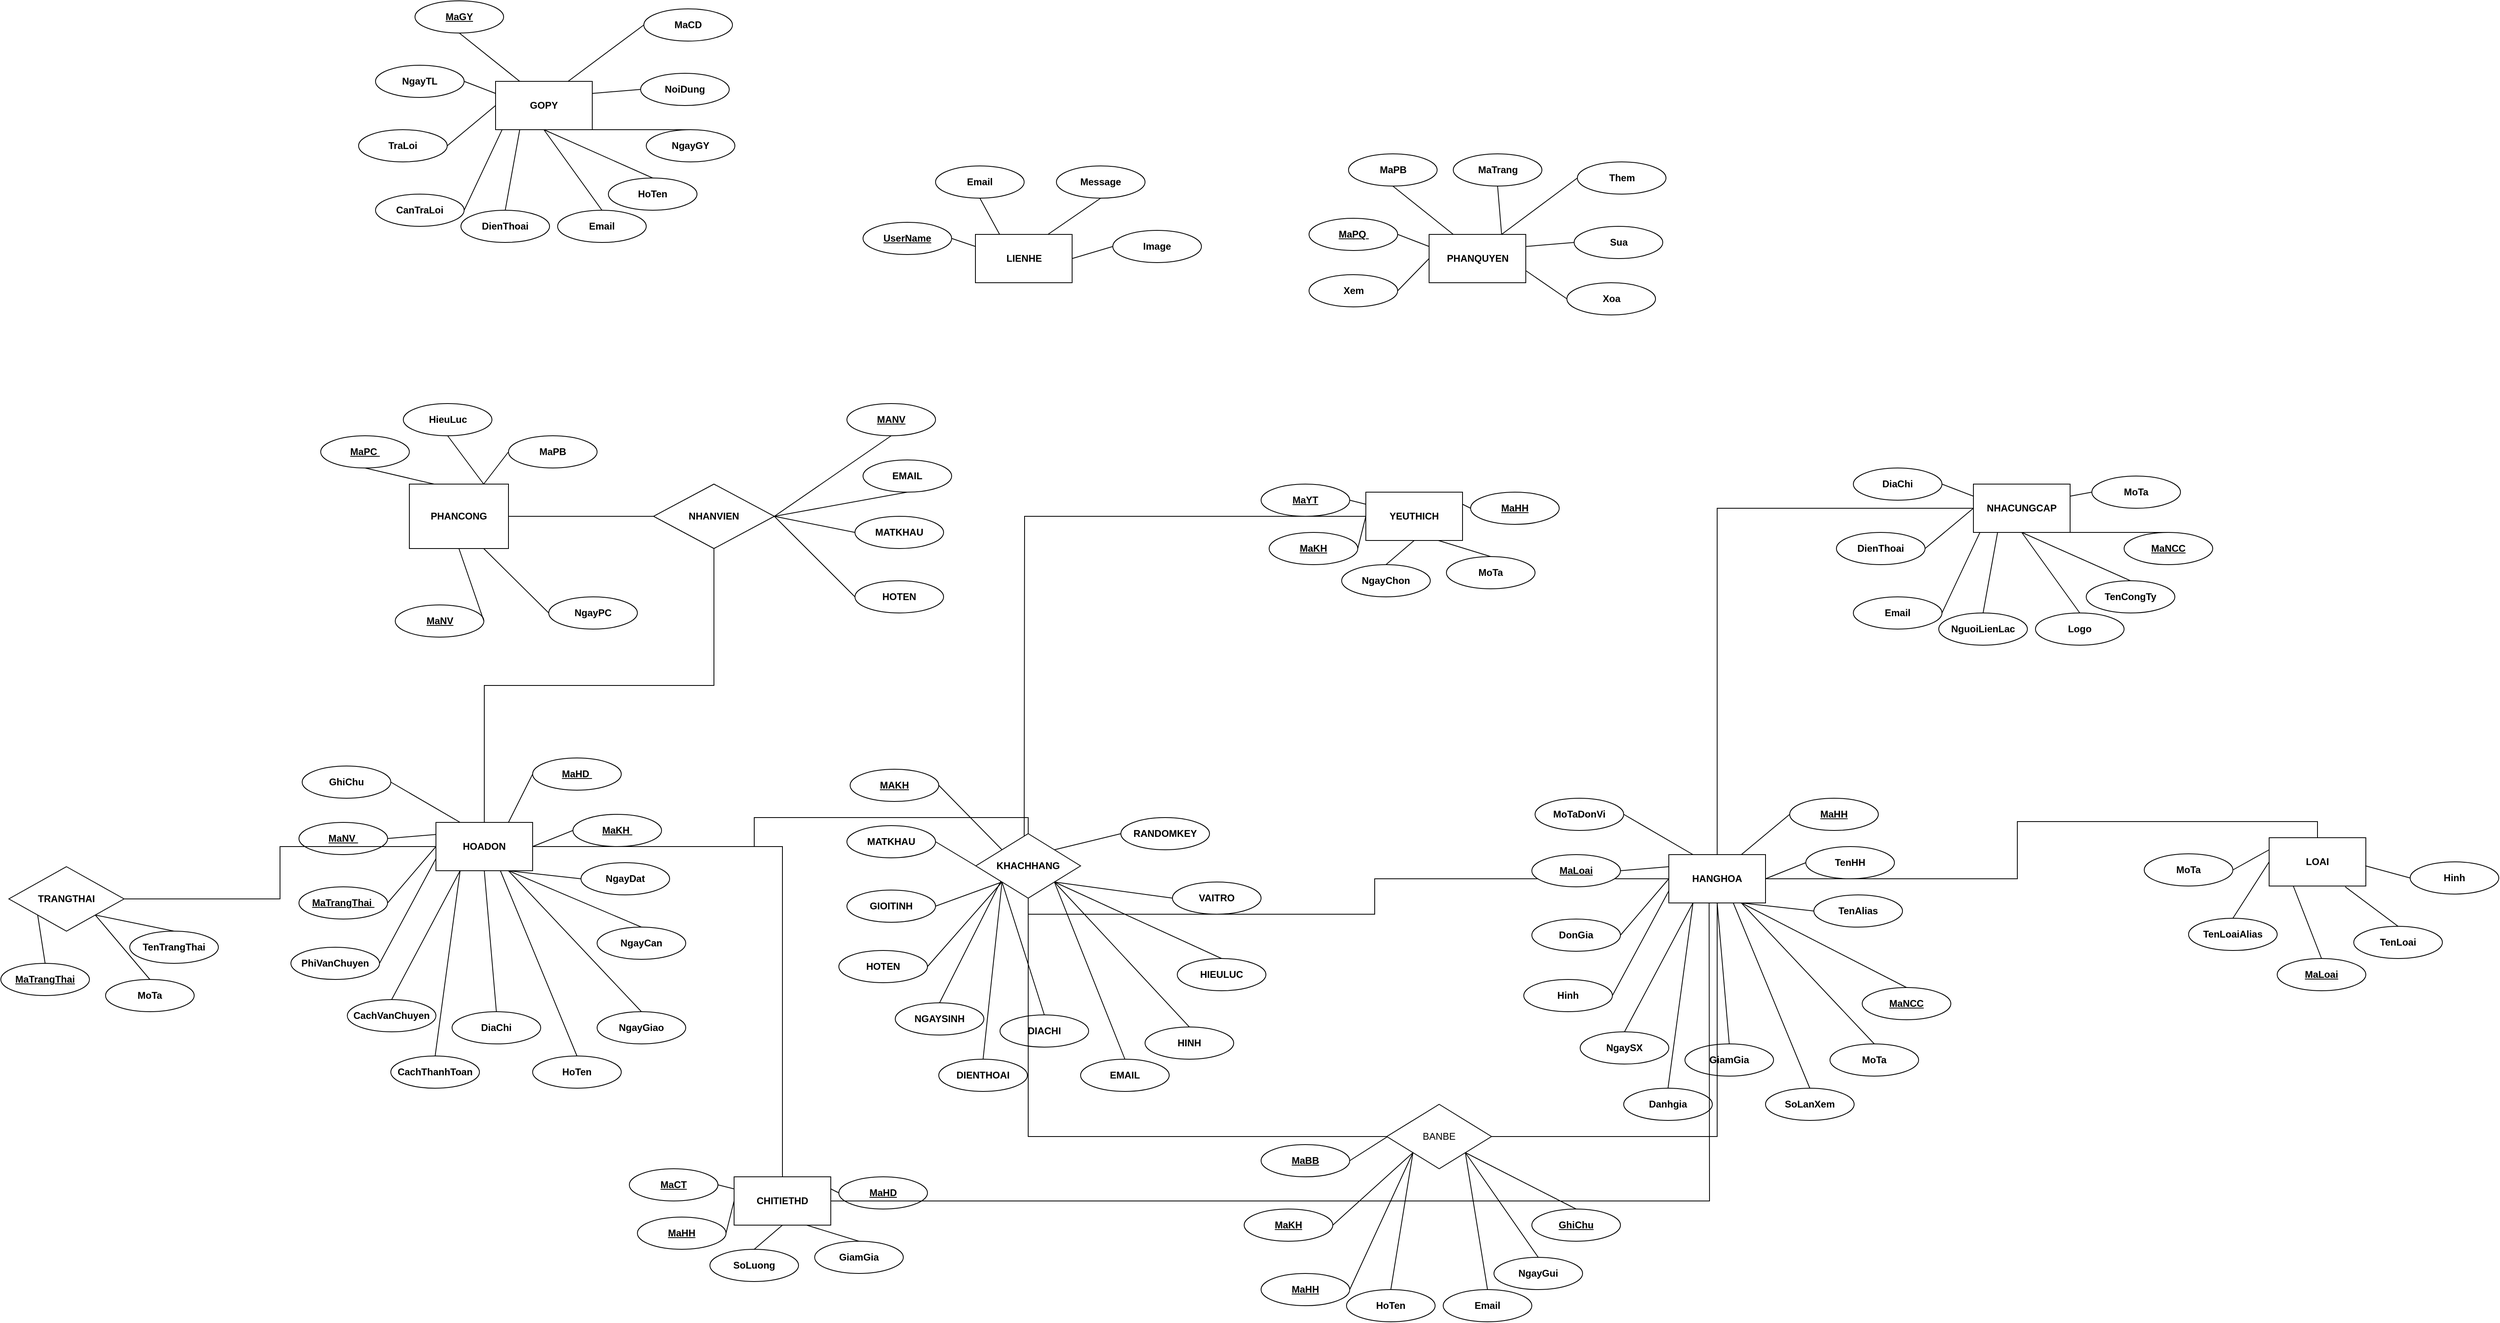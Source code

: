 <mxfile version="26.0.2">
  <diagram name="Trang-1" id="tl0PI4m8TOmARIXZzerM">
    <mxGraphModel dx="53" dy="434" grid="1" gridSize="10" guides="1" tooltips="1" connect="1" arrows="1" fold="1" page="1" pageScale="1" pageWidth="827" pageHeight="1169" math="0" shadow="0">
      <root>
        <mxCell id="0" />
        <mxCell id="1" parent="0" />
        <mxCell id="JhfPwucGBp-IxvxOEwGX-1" style="edgeStyle=orthogonalEdgeStyle;rounded=0;orthogonalLoop=1;jettySize=auto;html=1;entryX=0.5;entryY=1;entryDx=0;entryDy=0;endArrow=none;endFill=0;" edge="1" parent="1" source="JhfPwucGBp-IxvxOEwGX-3" target="JhfPwucGBp-IxvxOEwGX-222">
          <mxGeometry relative="1" as="geometry" />
        </mxCell>
        <mxCell id="JhfPwucGBp-IxvxOEwGX-2" style="edgeStyle=orthogonalEdgeStyle;rounded=0;orthogonalLoop=1;jettySize=auto;html=1;entryX=0.5;entryY=0;entryDx=0;entryDy=0;endArrow=none;endFill=0;" edge="1" parent="1" source="JhfPwucGBp-IxvxOEwGX-3" target="JhfPwucGBp-IxvxOEwGX-55">
          <mxGeometry relative="1" as="geometry" />
        </mxCell>
        <mxCell id="JhfPwucGBp-IxvxOEwGX-3" value="HANGHOA" style="rounded=0;whiteSpace=wrap;html=1;fontStyle=1" vertex="1" parent="1">
          <mxGeometry x="3280" y="1860" width="120" height="60" as="geometry" />
        </mxCell>
        <mxCell id="JhfPwucGBp-IxvxOEwGX-4" value="&lt;b&gt;&lt;u&gt;MaHH&lt;/u&gt;&lt;/b&gt;" style="ellipse;whiteSpace=wrap;html=1;" vertex="1" parent="1">
          <mxGeometry x="3430" y="1790" width="110" height="40" as="geometry" />
        </mxCell>
        <mxCell id="JhfPwucGBp-IxvxOEwGX-5" value="&lt;b&gt;TenHH&lt;/b&gt;" style="ellipse;whiteSpace=wrap;html=1;" vertex="1" parent="1">
          <mxGeometry x="3450" y="1850" width="110" height="40" as="geometry" />
        </mxCell>
        <mxCell id="JhfPwucGBp-IxvxOEwGX-6" value="" style="endArrow=none;html=1;rounded=0;exitX=0;exitY=0.5;exitDx=0;exitDy=0;entryX=0.75;entryY=0;entryDx=0;entryDy=0;" edge="1" parent="1" source="JhfPwucGBp-IxvxOEwGX-4" target="JhfPwucGBp-IxvxOEwGX-3">
          <mxGeometry width="50" height="50" relative="1" as="geometry">
            <mxPoint x="3390" y="1850" as="sourcePoint" />
            <mxPoint x="3440" y="1800" as="targetPoint" />
          </mxGeometry>
        </mxCell>
        <mxCell id="JhfPwucGBp-IxvxOEwGX-7" value="" style="endArrow=none;html=1;rounded=0;exitX=0.75;exitY=0;exitDx=0;exitDy=0;entryX=0;entryY=0.5;entryDx=0;entryDy=0;" edge="1" parent="1" target="JhfPwucGBp-IxvxOEwGX-5">
          <mxGeometry width="50" height="50" relative="1" as="geometry">
            <mxPoint x="3400" y="1890" as="sourcePoint" />
            <mxPoint x="3470" y="1830" as="targetPoint" />
          </mxGeometry>
        </mxCell>
        <mxCell id="JhfPwucGBp-IxvxOEwGX-8" value="&lt;b&gt;TenAlias&lt;/b&gt;" style="ellipse;whiteSpace=wrap;html=1;" vertex="1" parent="1">
          <mxGeometry x="3460" y="1910" width="110" height="40" as="geometry" />
        </mxCell>
        <mxCell id="JhfPwucGBp-IxvxOEwGX-9" value="" style="endArrow=none;html=1;rounded=0;exitX=0.75;exitY=1;exitDx=0;exitDy=0;entryX=0;entryY=0.5;entryDx=0;entryDy=0;" edge="1" parent="1" source="JhfPwucGBp-IxvxOEwGX-3" target="JhfPwucGBp-IxvxOEwGX-8">
          <mxGeometry width="50" height="50" relative="1" as="geometry">
            <mxPoint x="3390" y="1980" as="sourcePoint" />
            <mxPoint x="3460" y="1920" as="targetPoint" />
          </mxGeometry>
        </mxCell>
        <mxCell id="JhfPwucGBp-IxvxOEwGX-10" value="&lt;b&gt;&lt;u&gt;MaLoai&lt;/u&gt;&lt;/b&gt;" style="ellipse;whiteSpace=wrap;html=1;" vertex="1" parent="1">
          <mxGeometry x="3110" y="1860" width="110" height="40" as="geometry" />
        </mxCell>
        <mxCell id="JhfPwucGBp-IxvxOEwGX-11" value="" style="endArrow=none;html=1;rounded=0;exitX=0;exitY=0.25;exitDx=0;exitDy=0;entryX=1;entryY=0.5;entryDx=0;entryDy=0;" edge="1" parent="1" source="JhfPwucGBp-IxvxOEwGX-3" target="JhfPwucGBp-IxvxOEwGX-10">
          <mxGeometry width="50" height="50" relative="1" as="geometry">
            <mxPoint x="3120" y="1890" as="sourcePoint" />
            <mxPoint x="3150" y="1725" as="targetPoint" />
          </mxGeometry>
        </mxCell>
        <mxCell id="JhfPwucGBp-IxvxOEwGX-12" value="&lt;b&gt;MoTaDonVi&lt;/b&gt;" style="ellipse;whiteSpace=wrap;html=1;" vertex="1" parent="1">
          <mxGeometry x="3114" y="1790" width="110" height="40" as="geometry" />
        </mxCell>
        <mxCell id="JhfPwucGBp-IxvxOEwGX-13" value="" style="endArrow=none;html=1;rounded=0;exitX=0.25;exitY=0;exitDx=0;exitDy=0;entryX=1;entryY=0.5;entryDx=0;entryDy=0;" edge="1" parent="1" source="JhfPwucGBp-IxvxOEwGX-3" target="JhfPwucGBp-IxvxOEwGX-12">
          <mxGeometry width="50" height="50" relative="1" as="geometry">
            <mxPoint x="3310" y="1775" as="sourcePoint" />
            <mxPoint x="3180" y="1625" as="targetPoint" />
          </mxGeometry>
        </mxCell>
        <mxCell id="JhfPwucGBp-IxvxOEwGX-14" value="&lt;b&gt;DonGia&lt;/b&gt;" style="ellipse;whiteSpace=wrap;html=1;" vertex="1" parent="1">
          <mxGeometry x="3110" y="1940" width="110" height="40" as="geometry" />
        </mxCell>
        <mxCell id="JhfPwucGBp-IxvxOEwGX-15" value="" style="endArrow=none;html=1;rounded=0;exitX=0;exitY=0.5;exitDx=0;exitDy=0;entryX=1;entryY=0.5;entryDx=0;entryDy=0;" edge="1" parent="1" source="JhfPwucGBp-IxvxOEwGX-3" target="JhfPwucGBp-IxvxOEwGX-14">
          <mxGeometry width="50" height="50" relative="1" as="geometry">
            <mxPoint x="3280" y="1955" as="sourcePoint" />
            <mxPoint x="3150" y="1805" as="targetPoint" />
          </mxGeometry>
        </mxCell>
        <mxCell id="JhfPwucGBp-IxvxOEwGX-16" value="&lt;b&gt;Hinh&lt;/b&gt;" style="ellipse;whiteSpace=wrap;html=1;" vertex="1" parent="1">
          <mxGeometry x="3100" y="2015" width="110" height="40" as="geometry" />
        </mxCell>
        <mxCell id="JhfPwucGBp-IxvxOEwGX-17" value="" style="endArrow=none;html=1;rounded=0;exitX=0;exitY=0.75;exitDx=0;exitDy=0;entryX=1;entryY=0.5;entryDx=0;entryDy=0;" edge="1" parent="1" source="JhfPwucGBp-IxvxOEwGX-3" target="JhfPwucGBp-IxvxOEwGX-16">
          <mxGeometry width="50" height="50" relative="1" as="geometry">
            <mxPoint x="3270" y="1980" as="sourcePoint" />
            <mxPoint x="3140" y="1880" as="targetPoint" />
          </mxGeometry>
        </mxCell>
        <mxCell id="JhfPwucGBp-IxvxOEwGX-18" value="&lt;b&gt;NgaySX&lt;/b&gt;" style="ellipse;whiteSpace=wrap;html=1;" vertex="1" parent="1">
          <mxGeometry x="3170" y="2080" width="110" height="40" as="geometry" />
        </mxCell>
        <mxCell id="JhfPwucGBp-IxvxOEwGX-19" value="" style="endArrow=none;html=1;rounded=0;exitX=0.25;exitY=1;exitDx=0;exitDy=0;entryX=0.5;entryY=0;entryDx=0;entryDy=0;" edge="1" parent="1" source="JhfPwucGBp-IxvxOEwGX-3" target="JhfPwucGBp-IxvxOEwGX-18">
          <mxGeometry width="50" height="50" relative="1" as="geometry">
            <mxPoint x="3425" y="1980" as="sourcePoint" />
            <mxPoint x="3295" y="1880" as="targetPoint" />
          </mxGeometry>
        </mxCell>
        <mxCell id="JhfPwucGBp-IxvxOEwGX-20" value="&lt;b&gt;GiamGia&lt;/b&gt;" style="ellipse;whiteSpace=wrap;html=1;" vertex="1" parent="1">
          <mxGeometry x="3300" y="2095" width="110" height="40" as="geometry" />
        </mxCell>
        <mxCell id="JhfPwucGBp-IxvxOEwGX-21" value="" style="endArrow=none;html=1;rounded=0;exitX=0.5;exitY=1;exitDx=0;exitDy=0;entryX=0.5;entryY=0;entryDx=0;entryDy=0;" edge="1" parent="1" source="JhfPwucGBp-IxvxOEwGX-3" target="JhfPwucGBp-IxvxOEwGX-20">
          <mxGeometry width="50" height="50" relative="1" as="geometry">
            <mxPoint x="3440" y="1935" as="sourcePoint" />
            <mxPoint x="3425" y="1895" as="targetPoint" />
          </mxGeometry>
        </mxCell>
        <mxCell id="JhfPwucGBp-IxvxOEwGX-22" value="&lt;b&gt;SoLanXem&lt;/b&gt;" style="ellipse;whiteSpace=wrap;html=1;" vertex="1" parent="1">
          <mxGeometry x="3400" y="2150" width="110" height="40" as="geometry" />
        </mxCell>
        <mxCell id="JhfPwucGBp-IxvxOEwGX-23" value="&lt;b&gt;MoTa&lt;/b&gt;" style="ellipse;whiteSpace=wrap;html=1;" vertex="1" parent="1">
          <mxGeometry x="3480" y="2095" width="110" height="40" as="geometry" />
        </mxCell>
        <mxCell id="JhfPwucGBp-IxvxOEwGX-24" value="" style="endArrow=none;html=1;rounded=0;exitX=0.75;exitY=1;exitDx=0;exitDy=0;entryX=0.5;entryY=0;entryDx=0;entryDy=0;" edge="1" parent="1" source="JhfPwucGBp-IxvxOEwGX-3" target="JhfPwucGBp-IxvxOEwGX-23">
          <mxGeometry width="50" height="50" relative="1" as="geometry">
            <mxPoint x="3520" y="1920" as="sourcePoint" />
            <mxPoint x="3605" y="1895" as="targetPoint" />
          </mxGeometry>
        </mxCell>
        <mxCell id="JhfPwucGBp-IxvxOEwGX-25" value="&lt;b&gt;&lt;u&gt;MaNCC&lt;/u&gt;&lt;/b&gt;" style="ellipse;whiteSpace=wrap;html=1;" vertex="1" parent="1">
          <mxGeometry x="3520" y="2025" width="110" height="40" as="geometry" />
        </mxCell>
        <mxCell id="JhfPwucGBp-IxvxOEwGX-26" value="" style="endArrow=none;html=1;rounded=0;exitX=0.75;exitY=1;exitDx=0;exitDy=0;entryX=0.5;entryY=0;entryDx=0;entryDy=0;" edge="1" parent="1" source="JhfPwucGBp-IxvxOEwGX-3" target="JhfPwucGBp-IxvxOEwGX-25">
          <mxGeometry width="50" height="50" relative="1" as="geometry">
            <mxPoint x="3560" y="1850" as="sourcePoint" />
            <mxPoint x="3645" y="1825" as="targetPoint" />
          </mxGeometry>
        </mxCell>
        <mxCell id="JhfPwucGBp-IxvxOEwGX-27" value="&lt;b&gt;Danhgia&lt;/b&gt;" style="ellipse;whiteSpace=wrap;html=1;" vertex="1" parent="1">
          <mxGeometry x="3224" y="2150" width="110" height="40" as="geometry" />
        </mxCell>
        <mxCell id="JhfPwucGBp-IxvxOEwGX-28" value="" style="endArrow=none;html=1;rounded=0;exitX=0.25;exitY=1;exitDx=0;exitDy=0;entryX=0.5;entryY=0;entryDx=0;entryDy=0;" edge="1" parent="1" source="JhfPwucGBp-IxvxOEwGX-3" target="JhfPwucGBp-IxvxOEwGX-27">
          <mxGeometry width="50" height="50" relative="1" as="geometry">
            <mxPoint x="3280" y="1970" as="sourcePoint" />
            <mxPoint x="3365" y="1945" as="targetPoint" />
          </mxGeometry>
        </mxCell>
        <mxCell id="JhfPwucGBp-IxvxOEwGX-29" style="edgeStyle=orthogonalEdgeStyle;rounded=0;orthogonalLoop=1;jettySize=auto;html=1;endArrow=none;endFill=0;exitX=0.5;exitY=0;exitDx=0;exitDy=0;" edge="1" parent="1" source="JhfPwucGBp-IxvxOEwGX-222" target="JhfPwucGBp-IxvxOEwGX-92">
          <mxGeometry relative="1" as="geometry">
            <mxPoint x="1080.0" y="1850" as="sourcePoint" />
          </mxGeometry>
        </mxCell>
        <mxCell id="JhfPwucGBp-IxvxOEwGX-30" value="RANDOMKEY" style="ellipse;whiteSpace=wrap;html=1;fontStyle=1" vertex="1" parent="1">
          <mxGeometry x="2600" y="1814" width="110" height="40" as="geometry" />
        </mxCell>
        <mxCell id="JhfPwucGBp-IxvxOEwGX-31" value="" style="endArrow=none;html=1;rounded=0;exitX=1;exitY=0;exitDx=0;exitDy=0;entryX=0;entryY=0.5;entryDx=0;entryDy=0;fontStyle=1" edge="1" parent="1" source="JhfPwucGBp-IxvxOEwGX-222" target="JhfPwucGBp-IxvxOEwGX-30">
          <mxGeometry width="50" height="50" relative="1" as="geometry">
            <mxPoint x="2550.0" y="1859" as="sourcePoint" />
            <mxPoint x="2620" y="1794" as="targetPoint" />
          </mxGeometry>
        </mxCell>
        <mxCell id="JhfPwucGBp-IxvxOEwGX-32" value="VAITRO" style="ellipse;whiteSpace=wrap;html=1;fontStyle=1" vertex="1" parent="1">
          <mxGeometry x="2664" y="1894" width="110" height="40" as="geometry" />
        </mxCell>
        <mxCell id="JhfPwucGBp-IxvxOEwGX-33" value="" style="endArrow=none;html=1;rounded=0;exitX=1;exitY=1;exitDx=0;exitDy=0;entryX=0;entryY=0.5;entryDx=0;entryDy=0;fontStyle=1" edge="1" parent="1" source="JhfPwucGBp-IxvxOEwGX-222" target="JhfPwucGBp-IxvxOEwGX-32">
          <mxGeometry width="50" height="50" relative="1" as="geometry">
            <mxPoint x="2550.0" y="1889" as="sourcePoint" />
            <mxPoint x="2610" y="1884" as="targetPoint" />
          </mxGeometry>
        </mxCell>
        <mxCell id="JhfPwucGBp-IxvxOEwGX-34" value="MATKHAU" style="ellipse;whiteSpace=wrap;html=1;fontStyle=1" vertex="1" parent="1">
          <mxGeometry x="2260" y="1824" width="110" height="40" as="geometry" />
        </mxCell>
        <mxCell id="JhfPwucGBp-IxvxOEwGX-35" value="" style="endArrow=none;html=1;rounded=0;exitX=0;exitY=0.5;exitDx=0;exitDy=0;entryX=1;entryY=0.5;entryDx=0;entryDy=0;fontStyle=1" edge="1" parent="1" source="JhfPwucGBp-IxvxOEwGX-222" target="JhfPwucGBp-IxvxOEwGX-34">
          <mxGeometry width="50" height="50" relative="1" as="geometry">
            <mxPoint x="2430.0" y="1859" as="sourcePoint" />
            <mxPoint x="2300" y="1689" as="targetPoint" />
          </mxGeometry>
        </mxCell>
        <mxCell id="JhfPwucGBp-IxvxOEwGX-36" value="&lt;u&gt;MAKH&lt;/u&gt;" style="ellipse;whiteSpace=wrap;html=1;fontStyle=1" vertex="1" parent="1">
          <mxGeometry x="2264" y="1754" width="110" height="40" as="geometry" />
        </mxCell>
        <mxCell id="JhfPwucGBp-IxvxOEwGX-37" value="" style="endArrow=none;html=1;rounded=0;exitX=0;exitY=0;exitDx=0;exitDy=0;entryX=1;entryY=0.5;entryDx=0;entryDy=0;fontStyle=1" edge="1" parent="1" source="JhfPwucGBp-IxvxOEwGX-222" target="JhfPwucGBp-IxvxOEwGX-36">
          <mxGeometry width="50" height="50" relative="1" as="geometry">
            <mxPoint x="2460.0" y="1844" as="sourcePoint" />
            <mxPoint x="2330" y="1589" as="targetPoint" />
          </mxGeometry>
        </mxCell>
        <mxCell id="JhfPwucGBp-IxvxOEwGX-38" value="GIOITINH" style="ellipse;whiteSpace=wrap;html=1;fontStyle=1" vertex="1" parent="1">
          <mxGeometry x="2260" y="1904" width="110" height="40" as="geometry" />
        </mxCell>
        <mxCell id="JhfPwucGBp-IxvxOEwGX-39" value="" style="endArrow=none;html=1;rounded=0;exitX=0;exitY=1;exitDx=0;exitDy=0;entryX=1;entryY=0.5;entryDx=0;entryDy=0;fontStyle=1" edge="1" parent="1" source="JhfPwucGBp-IxvxOEwGX-222" target="JhfPwucGBp-IxvxOEwGX-38">
          <mxGeometry width="50" height="50" relative="1" as="geometry">
            <mxPoint x="2430.0" y="1874" as="sourcePoint" />
            <mxPoint x="2300" y="1769" as="targetPoint" />
          </mxGeometry>
        </mxCell>
        <mxCell id="JhfPwucGBp-IxvxOEwGX-40" value="HOTEN" style="ellipse;whiteSpace=wrap;html=1;fontStyle=1" vertex="1" parent="1">
          <mxGeometry x="2250" y="1979" width="110" height="40" as="geometry" />
        </mxCell>
        <mxCell id="JhfPwucGBp-IxvxOEwGX-41" value="" style="endArrow=none;html=1;rounded=0;exitX=0;exitY=1;exitDx=0;exitDy=0;entryX=1;entryY=0.5;entryDx=0;entryDy=0;fontStyle=1" edge="1" parent="1" source="JhfPwucGBp-IxvxOEwGX-222" target="JhfPwucGBp-IxvxOEwGX-40">
          <mxGeometry width="50" height="50" relative="1" as="geometry">
            <mxPoint x="2430.0" y="1889" as="sourcePoint" />
            <mxPoint x="2290" y="1844" as="targetPoint" />
          </mxGeometry>
        </mxCell>
        <mxCell id="JhfPwucGBp-IxvxOEwGX-42" value="NGAYSINH" style="ellipse;whiteSpace=wrap;html=1;fontStyle=1" vertex="1" parent="1">
          <mxGeometry x="2320" y="2044" width="110" height="40" as="geometry" />
        </mxCell>
        <mxCell id="JhfPwucGBp-IxvxOEwGX-43" value="" style="endArrow=none;html=1;rounded=0;exitX=0.246;exitY=0.714;exitDx=0;exitDy=0;entryX=0.5;entryY=0;entryDx=0;entryDy=0;fontStyle=1;exitPerimeter=0;" edge="1" parent="1" source="JhfPwucGBp-IxvxOEwGX-222" target="JhfPwucGBp-IxvxOEwGX-42">
          <mxGeometry width="50" height="50" relative="1" as="geometry">
            <mxPoint x="2460.0" y="1904" as="sourcePoint" />
            <mxPoint x="2445" y="1844" as="targetPoint" />
          </mxGeometry>
        </mxCell>
        <mxCell id="JhfPwucGBp-IxvxOEwGX-44" value="DIACHI" style="ellipse;whiteSpace=wrap;html=1;fontStyle=1" vertex="1" parent="1">
          <mxGeometry x="2450" y="2059" width="110" height="40" as="geometry" />
        </mxCell>
        <mxCell id="JhfPwucGBp-IxvxOEwGX-45" value="" style="endArrow=none;html=1;rounded=0;entryX=0.5;entryY=0;entryDx=0;entryDy=0;fontStyle=1;exitX=0;exitY=1;exitDx=0;exitDy=0;" edge="1" parent="1" source="JhfPwucGBp-IxvxOEwGX-222" target="JhfPwucGBp-IxvxOEwGX-44">
          <mxGeometry width="50" height="50" relative="1" as="geometry">
            <mxPoint x="2460" y="1884" as="sourcePoint" />
            <mxPoint x="2575" y="1859" as="targetPoint" />
          </mxGeometry>
        </mxCell>
        <mxCell id="JhfPwucGBp-IxvxOEwGX-46" value="EMAIL" style="ellipse;whiteSpace=wrap;html=1;fontStyle=1" vertex="1" parent="1">
          <mxGeometry x="2550" y="2114" width="110" height="40" as="geometry" />
        </mxCell>
        <mxCell id="JhfPwucGBp-IxvxOEwGX-47" value="" style="endArrow=none;html=1;rounded=0;exitX=1;exitY=1;exitDx=0;exitDy=0;entryX=0.5;entryY=0;entryDx=0;entryDy=0;fontStyle=1" edge="1" parent="1" source="JhfPwucGBp-IxvxOEwGX-222" target="JhfPwucGBp-IxvxOEwGX-46">
          <mxGeometry width="50" height="50" relative="1" as="geometry">
            <mxPoint x="2520.0" y="1904" as="sourcePoint" />
            <mxPoint x="2725" y="1899" as="targetPoint" />
          </mxGeometry>
        </mxCell>
        <mxCell id="JhfPwucGBp-IxvxOEwGX-48" value="HINH" style="ellipse;whiteSpace=wrap;html=1;fontStyle=1" vertex="1" parent="1">
          <mxGeometry x="2630" y="2074" width="110" height="40" as="geometry" />
        </mxCell>
        <mxCell id="JhfPwucGBp-IxvxOEwGX-49" value="" style="endArrow=none;html=1;rounded=0;exitX=1;exitY=1;exitDx=0;exitDy=0;entryX=0.5;entryY=0;entryDx=0;entryDy=0;fontStyle=1" edge="1" parent="1" source="JhfPwucGBp-IxvxOEwGX-222" target="JhfPwucGBp-IxvxOEwGX-48">
          <mxGeometry width="50" height="50" relative="1" as="geometry">
            <mxPoint x="2520.0" y="1904" as="sourcePoint" />
            <mxPoint x="2755" y="1859" as="targetPoint" />
          </mxGeometry>
        </mxCell>
        <mxCell id="JhfPwucGBp-IxvxOEwGX-50" value="HIEULUC" style="ellipse;whiteSpace=wrap;html=1;fontStyle=1" vertex="1" parent="1">
          <mxGeometry x="2670" y="1989" width="110" height="40" as="geometry" />
        </mxCell>
        <mxCell id="JhfPwucGBp-IxvxOEwGX-51" value="" style="endArrow=none;html=1;rounded=0;exitX=1;exitY=1;exitDx=0;exitDy=0;entryX=0.5;entryY=0;entryDx=0;entryDy=0;fontStyle=1" edge="1" parent="1" source="JhfPwucGBp-IxvxOEwGX-222" target="JhfPwucGBp-IxvxOEwGX-50">
          <mxGeometry width="50" height="50" relative="1" as="geometry">
            <mxPoint x="2520.0" y="1904" as="sourcePoint" />
            <mxPoint x="2795" y="1789" as="targetPoint" />
          </mxGeometry>
        </mxCell>
        <mxCell id="JhfPwucGBp-IxvxOEwGX-52" value="DIENTHOAI" style="ellipse;whiteSpace=wrap;html=1;fontStyle=1" vertex="1" parent="1">
          <mxGeometry x="2374" y="2114" width="110" height="40" as="geometry" />
        </mxCell>
        <mxCell id="JhfPwucGBp-IxvxOEwGX-53" value="" style="endArrow=none;html=1;rounded=0;exitX=0;exitY=1;exitDx=0;exitDy=0;entryX=0.5;entryY=0;entryDx=0;entryDy=0;fontStyle=1" edge="1" parent="1" source="JhfPwucGBp-IxvxOEwGX-222" target="JhfPwucGBp-IxvxOEwGX-52">
          <mxGeometry width="50" height="50" relative="1" as="geometry">
            <mxPoint x="2460.0" y="1904" as="sourcePoint" />
            <mxPoint x="2515" y="1909" as="targetPoint" />
          </mxGeometry>
        </mxCell>
        <mxCell id="JhfPwucGBp-IxvxOEwGX-54" value="" style="endArrow=none;html=1;rounded=0;exitX=0.5;exitY=1;exitDx=0;exitDy=0;entryX=0.5;entryY=0;entryDx=0;entryDy=0;" edge="1" parent="1" target="JhfPwucGBp-IxvxOEwGX-22">
          <mxGeometry width="50" height="50" relative="1" as="geometry">
            <mxPoint x="3360" y="1920" as="sourcePoint" />
            <mxPoint x="3375" y="2095" as="targetPoint" />
          </mxGeometry>
        </mxCell>
        <mxCell id="JhfPwucGBp-IxvxOEwGX-55" value="LOAI" style="rounded=0;whiteSpace=wrap;html=1;fontStyle=1" vertex="1" parent="1">
          <mxGeometry x="4025" y="1839" width="120" height="60" as="geometry" />
        </mxCell>
        <mxCell id="JhfPwucGBp-IxvxOEwGX-56" value="MoTa" style="ellipse;whiteSpace=wrap;html=1;fontStyle=1" vertex="1" parent="1">
          <mxGeometry x="3870" y="1859" width="110" height="40" as="geometry" />
        </mxCell>
        <mxCell id="JhfPwucGBp-IxvxOEwGX-57" value="" style="endArrow=none;html=1;rounded=0;exitX=0;exitY=0.25;exitDx=0;exitDy=0;entryX=1;entryY=0.5;entryDx=0;entryDy=0;fontStyle=1" edge="1" parent="1" source="JhfPwucGBp-IxvxOEwGX-55" target="JhfPwucGBp-IxvxOEwGX-56">
          <mxGeometry width="50" height="50" relative="1" as="geometry">
            <mxPoint x="3865" y="1849" as="sourcePoint" />
            <mxPoint x="3895" y="1684" as="targetPoint" />
          </mxGeometry>
        </mxCell>
        <mxCell id="JhfPwucGBp-IxvxOEwGX-58" value="Hinh" style="ellipse;whiteSpace=wrap;html=1;fontStyle=1" vertex="1" parent="1">
          <mxGeometry x="4200" y="1869" width="110" height="40" as="geometry" />
        </mxCell>
        <mxCell id="JhfPwucGBp-IxvxOEwGX-59" value="" style="endArrow=none;html=1;rounded=0;exitX=0.994;exitY=0.581;exitDx=0;exitDy=0;entryX=0;entryY=0.5;entryDx=0;entryDy=0;fontStyle=1;exitPerimeter=0;" edge="1" parent="1" source="JhfPwucGBp-IxvxOEwGX-55" target="JhfPwucGBp-IxvxOEwGX-58">
          <mxGeometry width="50" height="50" relative="1" as="geometry">
            <mxPoint x="4055" y="1734" as="sourcePoint" />
            <mxPoint x="3925" y="1584" as="targetPoint" />
          </mxGeometry>
        </mxCell>
        <mxCell id="JhfPwucGBp-IxvxOEwGX-60" value="TenLoaiAlias" style="ellipse;whiteSpace=wrap;html=1;fontStyle=1" vertex="1" parent="1">
          <mxGeometry x="3925" y="1939" width="110" height="40" as="geometry" />
        </mxCell>
        <mxCell id="JhfPwucGBp-IxvxOEwGX-61" value="" style="endArrow=none;html=1;rounded=0;exitX=0;exitY=0.5;exitDx=0;exitDy=0;entryX=0.5;entryY=0;entryDx=0;entryDy=0;fontStyle=1" edge="1" parent="1" source="JhfPwucGBp-IxvxOEwGX-55" target="JhfPwucGBp-IxvxOEwGX-60">
          <mxGeometry width="50" height="50" relative="1" as="geometry">
            <mxPoint x="4025" y="1914" as="sourcePoint" />
            <mxPoint x="3895" y="1764" as="targetPoint" />
          </mxGeometry>
        </mxCell>
        <mxCell id="JhfPwucGBp-IxvxOEwGX-62" value="TenLoai" style="ellipse;whiteSpace=wrap;html=1;fontStyle=1" vertex="1" parent="1">
          <mxGeometry x="4130" y="1949" width="110" height="40" as="geometry" />
        </mxCell>
        <mxCell id="JhfPwucGBp-IxvxOEwGX-63" value="" style="endArrow=none;html=1;rounded=0;exitX=0.787;exitY=1.016;exitDx=0;exitDy=0;entryX=0.5;entryY=0;entryDx=0;entryDy=0;fontStyle=1;exitPerimeter=0;" edge="1" parent="1" source="JhfPwucGBp-IxvxOEwGX-55" target="JhfPwucGBp-IxvxOEwGX-62">
          <mxGeometry width="50" height="50" relative="1" as="geometry">
            <mxPoint x="4015" y="1939" as="sourcePoint" />
            <mxPoint x="3885" y="1839" as="targetPoint" />
          </mxGeometry>
        </mxCell>
        <mxCell id="JhfPwucGBp-IxvxOEwGX-64" value="&lt;u&gt;MaLoai &lt;/u&gt;" style="ellipse;whiteSpace=wrap;html=1;fontStyle=1" vertex="1" parent="1">
          <mxGeometry x="4035" y="1989" width="110" height="40" as="geometry" />
        </mxCell>
        <mxCell id="JhfPwucGBp-IxvxOEwGX-65" value="" style="endArrow=none;html=1;rounded=0;exitX=0.25;exitY=1;exitDx=0;exitDy=0;entryX=0.5;entryY=0;entryDx=0;entryDy=0;fontStyle=1" edge="1" parent="1" source="JhfPwucGBp-IxvxOEwGX-55" target="JhfPwucGBp-IxvxOEwGX-64">
          <mxGeometry width="50" height="50" relative="1" as="geometry">
            <mxPoint x="4170" y="1939" as="sourcePoint" />
            <mxPoint x="4040" y="1839" as="targetPoint" />
          </mxGeometry>
        </mxCell>
        <mxCell id="JhfPwucGBp-IxvxOEwGX-66" style="edgeStyle=orthogonalEdgeStyle;rounded=0;orthogonalLoop=1;jettySize=auto;html=1;entryX=0.5;entryY=0;entryDx=0;entryDy=0;endArrow=none;endFill=0;" edge="1" parent="1" source="JhfPwucGBp-IxvxOEwGX-67" target="JhfPwucGBp-IxvxOEwGX-3">
          <mxGeometry relative="1" as="geometry" />
        </mxCell>
        <mxCell id="JhfPwucGBp-IxvxOEwGX-67" value="NHACUNGCAP" style="rounded=0;whiteSpace=wrap;html=1;fontStyle=1" vertex="1" parent="1">
          <mxGeometry x="3658" y="1400" width="120" height="60" as="geometry" />
        </mxCell>
        <mxCell id="JhfPwucGBp-IxvxOEwGX-68" value="DiaChi" style="ellipse;whiteSpace=wrap;html=1;fontStyle=1" vertex="1" parent="1">
          <mxGeometry x="3509" y="1380" width="110" height="40" as="geometry" />
        </mxCell>
        <mxCell id="JhfPwucGBp-IxvxOEwGX-69" value="" style="endArrow=none;html=1;rounded=0;exitX=0;exitY=0.25;exitDx=0;exitDy=0;entryX=1;entryY=0.5;entryDx=0;entryDy=0;fontStyle=1" edge="1" parent="1" source="JhfPwucGBp-IxvxOEwGX-67" target="JhfPwucGBp-IxvxOEwGX-68">
          <mxGeometry width="50" height="50" relative="1" as="geometry">
            <mxPoint x="3498" y="1410" as="sourcePoint" />
            <mxPoint x="3528" y="1245" as="targetPoint" />
          </mxGeometry>
        </mxCell>
        <mxCell id="JhfPwucGBp-IxvxOEwGX-70" value="MoTa" style="ellipse;whiteSpace=wrap;html=1;fontStyle=1" vertex="1" parent="1">
          <mxGeometry x="3805" y="1390" width="110" height="40" as="geometry" />
        </mxCell>
        <mxCell id="JhfPwucGBp-IxvxOEwGX-71" value="" style="endArrow=none;html=1;rounded=0;exitX=1;exitY=0.25;exitDx=0;exitDy=0;entryX=0;entryY=0.5;entryDx=0;entryDy=0;fontStyle=1" edge="1" parent="1" source="JhfPwucGBp-IxvxOEwGX-67" target="JhfPwucGBp-IxvxOEwGX-70">
          <mxGeometry width="50" height="50" relative="1" as="geometry">
            <mxPoint x="3688" y="1295" as="sourcePoint" />
            <mxPoint x="3558" y="1145" as="targetPoint" />
          </mxGeometry>
        </mxCell>
        <mxCell id="JhfPwucGBp-IxvxOEwGX-72" value="DienThoai" style="ellipse;whiteSpace=wrap;html=1;fontStyle=1" vertex="1" parent="1">
          <mxGeometry x="3488" y="1460" width="110" height="40" as="geometry" />
        </mxCell>
        <mxCell id="JhfPwucGBp-IxvxOEwGX-73" value="" style="endArrow=none;html=1;rounded=0;exitX=0;exitY=0.5;exitDx=0;exitDy=0;entryX=1;entryY=0.5;entryDx=0;entryDy=0;fontStyle=1" edge="1" parent="1" source="JhfPwucGBp-IxvxOEwGX-67" target="JhfPwucGBp-IxvxOEwGX-72">
          <mxGeometry width="50" height="50" relative="1" as="geometry">
            <mxPoint x="3658" y="1475" as="sourcePoint" />
            <mxPoint x="3528" y="1325" as="targetPoint" />
          </mxGeometry>
        </mxCell>
        <mxCell id="JhfPwucGBp-IxvxOEwGX-74" value="Email" style="ellipse;whiteSpace=wrap;html=1;fontStyle=1" vertex="1" parent="1">
          <mxGeometry x="3509" y="1540" width="110" height="40" as="geometry" />
        </mxCell>
        <mxCell id="JhfPwucGBp-IxvxOEwGX-75" value="" style="endArrow=none;html=1;rounded=0;exitX=0.067;exitY=1.003;exitDx=0;exitDy=0;entryX=1;entryY=0.5;entryDx=0;entryDy=0;fontStyle=1;exitPerimeter=0;" edge="1" parent="1" source="JhfPwucGBp-IxvxOEwGX-67" target="JhfPwucGBp-IxvxOEwGX-74">
          <mxGeometry width="50" height="50" relative="1" as="geometry">
            <mxPoint x="3648" y="1500" as="sourcePoint" />
            <mxPoint x="3518" y="1400" as="targetPoint" />
          </mxGeometry>
        </mxCell>
        <mxCell id="JhfPwucGBp-IxvxOEwGX-76" value="NguoiLienLac" style="ellipse;whiteSpace=wrap;html=1;fontStyle=1" vertex="1" parent="1">
          <mxGeometry x="3615" y="1560" width="110" height="40" as="geometry" />
        </mxCell>
        <mxCell id="JhfPwucGBp-IxvxOEwGX-77" value="" style="endArrow=none;html=1;rounded=0;exitX=0.25;exitY=1;exitDx=0;exitDy=0;entryX=0.5;entryY=0;entryDx=0;entryDy=0;fontStyle=1" edge="1" parent="1" source="JhfPwucGBp-IxvxOEwGX-67" target="JhfPwucGBp-IxvxOEwGX-76">
          <mxGeometry width="50" height="50" relative="1" as="geometry">
            <mxPoint x="3803" y="1500" as="sourcePoint" />
            <mxPoint x="3673" y="1400" as="targetPoint" />
          </mxGeometry>
        </mxCell>
        <mxCell id="JhfPwucGBp-IxvxOEwGX-78" value="TenCongTy" style="ellipse;whiteSpace=wrap;html=1;fontStyle=1" vertex="1" parent="1">
          <mxGeometry x="3798" y="1520" width="110" height="40" as="geometry" />
        </mxCell>
        <mxCell id="JhfPwucGBp-IxvxOEwGX-79" value="" style="endArrow=none;html=1;rounded=0;exitX=0.5;exitY=1;exitDx=0;exitDy=0;entryX=0.5;entryY=0;entryDx=0;entryDy=0;fontStyle=1" edge="1" parent="1" source="JhfPwucGBp-IxvxOEwGX-67" target="JhfPwucGBp-IxvxOEwGX-78">
          <mxGeometry width="50" height="50" relative="1" as="geometry">
            <mxPoint x="3818" y="1455" as="sourcePoint" />
            <mxPoint x="3803" y="1415" as="targetPoint" />
          </mxGeometry>
        </mxCell>
        <mxCell id="JhfPwucGBp-IxvxOEwGX-80" value="&lt;u&gt;MaNCC &lt;/u&gt;" style="ellipse;whiteSpace=wrap;html=1;fontStyle=1" vertex="1" parent="1">
          <mxGeometry x="3845" y="1460" width="110" height="40" as="geometry" />
        </mxCell>
        <mxCell id="JhfPwucGBp-IxvxOEwGX-81" value="" style="endArrow=none;html=1;rounded=0;exitX=0.75;exitY=1;exitDx=0;exitDy=0;entryX=0.5;entryY=0;entryDx=0;entryDy=0;fontStyle=1" edge="1" parent="1" source="JhfPwucGBp-IxvxOEwGX-67" target="JhfPwucGBp-IxvxOEwGX-80">
          <mxGeometry width="50" height="50" relative="1" as="geometry">
            <mxPoint x="3738" y="1440" as="sourcePoint" />
            <mxPoint x="3953" y="1455" as="targetPoint" />
          </mxGeometry>
        </mxCell>
        <mxCell id="JhfPwucGBp-IxvxOEwGX-82" value="Logo" style="ellipse;whiteSpace=wrap;html=1;fontStyle=1" vertex="1" parent="1">
          <mxGeometry x="3735" y="1560" width="110" height="40" as="geometry" />
        </mxCell>
        <mxCell id="JhfPwucGBp-IxvxOEwGX-83" value="" style="endArrow=none;html=1;rounded=0;exitX=0.5;exitY=1;exitDx=0;exitDy=0;entryX=0.5;entryY=0;entryDx=0;entryDy=0;fontStyle=1" edge="1" parent="1" source="JhfPwucGBp-IxvxOEwGX-67" target="JhfPwucGBp-IxvxOEwGX-82">
          <mxGeometry width="50" height="50" relative="1" as="geometry">
            <mxPoint x="3658" y="1490" as="sourcePoint" />
            <mxPoint x="3743" y="1465" as="targetPoint" />
          </mxGeometry>
        </mxCell>
        <mxCell id="JhfPwucGBp-IxvxOEwGX-84" value="&lt;u&gt;MaTrangThai &lt;/u&gt;" style="ellipse;whiteSpace=wrap;html=1;fontStyle=1" vertex="1" parent="1">
          <mxGeometry x="1210" y="1995" width="110" height="40" as="geometry" />
        </mxCell>
        <mxCell id="JhfPwucGBp-IxvxOEwGX-85" value="" style="endArrow=none;html=1;rounded=0;exitX=0;exitY=1;exitDx=0;exitDy=0;entryX=0.5;entryY=0;entryDx=0;entryDy=0;fontStyle=1" edge="1" parent="1" source="JhfPwucGBp-IxvxOEwGX-224" target="JhfPwucGBp-IxvxOEwGX-84">
          <mxGeometry width="50" height="50" relative="1" as="geometry">
            <mxPoint x="1265" y="1955" as="sourcePoint" />
            <mxPoint x="1105" y="1740" as="targetPoint" />
          </mxGeometry>
        </mxCell>
        <mxCell id="JhfPwucGBp-IxvxOEwGX-86" value="TenTrangThai" style="ellipse;whiteSpace=wrap;html=1;fontStyle=1" vertex="1" parent="1">
          <mxGeometry x="1370" y="1955" width="110" height="40" as="geometry" />
        </mxCell>
        <mxCell id="JhfPwucGBp-IxvxOEwGX-87" value="" style="endArrow=none;html=1;rounded=0;exitX=1;exitY=1;exitDx=0;exitDy=0;entryX=0.5;entryY=0;entryDx=0;entryDy=0;fontStyle=1;" edge="1" parent="1" source="JhfPwucGBp-IxvxOEwGX-224" target="JhfPwucGBp-IxvxOEwGX-86">
          <mxGeometry width="50" height="50" relative="1" as="geometry">
            <mxPoint x="1354.28" y="1929.86" as="sourcePoint" />
            <mxPoint x="1135" y="1640" as="targetPoint" />
          </mxGeometry>
        </mxCell>
        <mxCell id="JhfPwucGBp-IxvxOEwGX-88" value="MoTa" style="ellipse;whiteSpace=wrap;html=1;fontStyle=1" vertex="1" parent="1">
          <mxGeometry x="1340" y="2015" width="110" height="40" as="geometry" />
        </mxCell>
        <mxCell id="JhfPwucGBp-IxvxOEwGX-89" value="" style="endArrow=none;html=1;rounded=0;exitX=1;exitY=1;exitDx=0;exitDy=0;entryX=0.5;entryY=0;entryDx=0;entryDy=0;fontStyle=1" edge="1" parent="1" source="JhfPwucGBp-IxvxOEwGX-224" target="JhfPwucGBp-IxvxOEwGX-88">
          <mxGeometry width="50" height="50" relative="1" as="geometry">
            <mxPoint x="1295" y="1955" as="sourcePoint" />
            <mxPoint x="1105" y="1820" as="targetPoint" />
          </mxGeometry>
        </mxCell>
        <mxCell id="JhfPwucGBp-IxvxOEwGX-90" style="rounded=0;orthogonalLoop=1;jettySize=auto;html=1;exitX=0.5;exitY=0;exitDx=0;exitDy=0;entryX=0.5;entryY=1;entryDx=0;entryDy=0;edgeStyle=orthogonalEdgeStyle;endArrow=none;endFill=0;" edge="1" parent="1" source="JhfPwucGBp-IxvxOEwGX-92" target="JhfPwucGBp-IxvxOEwGX-220">
          <mxGeometry relative="1" as="geometry" />
        </mxCell>
        <mxCell id="JhfPwucGBp-IxvxOEwGX-91" style="edgeStyle=orthogonalEdgeStyle;rounded=0;orthogonalLoop=1;jettySize=auto;html=1;entryX=0.5;entryY=0;entryDx=0;entryDy=0;endArrow=none;endFill=0;" edge="1" parent="1" source="JhfPwucGBp-IxvxOEwGX-92" target="JhfPwucGBp-IxvxOEwGX-119">
          <mxGeometry relative="1" as="geometry" />
        </mxCell>
        <mxCell id="JhfPwucGBp-IxvxOEwGX-92" value="HOADON" style="rounded=0;whiteSpace=wrap;html=1;fontStyle=1" vertex="1" parent="1">
          <mxGeometry x="1750" y="1820" width="120" height="60" as="geometry" />
        </mxCell>
        <mxCell id="JhfPwucGBp-IxvxOEwGX-93" value="&lt;u&gt;MaHD&amp;nbsp;&lt;/u&gt;" style="ellipse;whiteSpace=wrap;html=1;fontStyle=1" vertex="1" parent="1">
          <mxGeometry x="1870" y="1740" width="110" height="40" as="geometry" />
        </mxCell>
        <mxCell id="JhfPwucGBp-IxvxOEwGX-94" value="&lt;u&gt;MaKH&amp;nbsp;&lt;/u&gt;" style="ellipse;whiteSpace=wrap;html=1;fontStyle=1" vertex="1" parent="1">
          <mxGeometry x="1920" y="1810" width="110" height="40" as="geometry" />
        </mxCell>
        <mxCell id="JhfPwucGBp-IxvxOEwGX-95" value="" style="endArrow=none;html=1;rounded=0;exitX=0;exitY=0.5;exitDx=0;exitDy=0;entryX=0.75;entryY=0;entryDx=0;entryDy=0;fontStyle=1" edge="1" parent="1" source="JhfPwucGBp-IxvxOEwGX-93" target="JhfPwucGBp-IxvxOEwGX-92">
          <mxGeometry width="50" height="50" relative="1" as="geometry">
            <mxPoint x="1860" y="1810" as="sourcePoint" />
            <mxPoint x="1910" y="1760" as="targetPoint" />
          </mxGeometry>
        </mxCell>
        <mxCell id="JhfPwucGBp-IxvxOEwGX-96" value="" style="endArrow=none;html=1;rounded=0;exitX=0.75;exitY=0;exitDx=0;exitDy=0;entryX=0;entryY=0.5;entryDx=0;entryDy=0;fontStyle=1" edge="1" parent="1" target="JhfPwucGBp-IxvxOEwGX-94">
          <mxGeometry width="50" height="50" relative="1" as="geometry">
            <mxPoint x="1870" y="1850" as="sourcePoint" />
            <mxPoint x="1940" y="1790" as="targetPoint" />
          </mxGeometry>
        </mxCell>
        <mxCell id="JhfPwucGBp-IxvxOEwGX-97" value="NgayDat" style="ellipse;whiteSpace=wrap;html=1;fontStyle=1" vertex="1" parent="1">
          <mxGeometry x="1930" y="1870" width="110" height="40" as="geometry" />
        </mxCell>
        <mxCell id="JhfPwucGBp-IxvxOEwGX-98" value="" style="endArrow=none;html=1;rounded=0;exitX=0.75;exitY=1;exitDx=0;exitDy=0;entryX=0;entryY=0.5;entryDx=0;entryDy=0;fontStyle=1" edge="1" parent="1" source="JhfPwucGBp-IxvxOEwGX-92" target="JhfPwucGBp-IxvxOEwGX-97">
          <mxGeometry width="50" height="50" relative="1" as="geometry">
            <mxPoint x="1860" y="1940" as="sourcePoint" />
            <mxPoint x="1930" y="1880" as="targetPoint" />
          </mxGeometry>
        </mxCell>
        <mxCell id="JhfPwucGBp-IxvxOEwGX-99" value="&lt;u&gt;MaNV&amp;nbsp;&lt;/u&gt;" style="ellipse;whiteSpace=wrap;html=1;fontStyle=1" vertex="1" parent="1">
          <mxGeometry x="1580" y="1820" width="110" height="40" as="geometry" />
        </mxCell>
        <mxCell id="JhfPwucGBp-IxvxOEwGX-100" value="" style="endArrow=none;html=1;rounded=0;exitX=0;exitY=0.25;exitDx=0;exitDy=0;entryX=1;entryY=0.5;entryDx=0;entryDy=0;fontStyle=1" edge="1" parent="1" source="JhfPwucGBp-IxvxOEwGX-92" target="JhfPwucGBp-IxvxOEwGX-99">
          <mxGeometry width="50" height="50" relative="1" as="geometry">
            <mxPoint x="1590" y="1850" as="sourcePoint" />
            <mxPoint x="1620" y="1685" as="targetPoint" />
          </mxGeometry>
        </mxCell>
        <mxCell id="JhfPwucGBp-IxvxOEwGX-101" value="GhiChu" style="ellipse;whiteSpace=wrap;html=1;fontStyle=1" vertex="1" parent="1">
          <mxGeometry x="1584" y="1750" width="110" height="40" as="geometry" />
        </mxCell>
        <mxCell id="JhfPwucGBp-IxvxOEwGX-102" value="" style="endArrow=none;html=1;rounded=0;exitX=0.25;exitY=0;exitDx=0;exitDy=0;entryX=1;entryY=0.5;entryDx=0;entryDy=0;fontStyle=1" edge="1" parent="1" source="JhfPwucGBp-IxvxOEwGX-92" target="JhfPwucGBp-IxvxOEwGX-101">
          <mxGeometry width="50" height="50" relative="1" as="geometry">
            <mxPoint x="1780" y="1735" as="sourcePoint" />
            <mxPoint x="1650" y="1585" as="targetPoint" />
          </mxGeometry>
        </mxCell>
        <mxCell id="JhfPwucGBp-IxvxOEwGX-103" value="&lt;u&gt;MaTrangThai&amp;nbsp;&lt;/u&gt;" style="ellipse;whiteSpace=wrap;html=1;fontStyle=1" vertex="1" parent="1">
          <mxGeometry x="1580" y="1900" width="110" height="40" as="geometry" />
        </mxCell>
        <mxCell id="JhfPwucGBp-IxvxOEwGX-104" value="" style="endArrow=none;html=1;rounded=0;exitX=0;exitY=0.5;exitDx=0;exitDy=0;entryX=1;entryY=0.5;entryDx=0;entryDy=0;fontStyle=1" edge="1" parent="1" source="JhfPwucGBp-IxvxOEwGX-92" target="JhfPwucGBp-IxvxOEwGX-103">
          <mxGeometry width="50" height="50" relative="1" as="geometry">
            <mxPoint x="1750" y="1915" as="sourcePoint" />
            <mxPoint x="1620" y="1765" as="targetPoint" />
          </mxGeometry>
        </mxCell>
        <mxCell id="JhfPwucGBp-IxvxOEwGX-105" value="PhiVanChuyen" style="ellipse;whiteSpace=wrap;html=1;fontStyle=1" vertex="1" parent="1">
          <mxGeometry x="1570" y="1975" width="110" height="40" as="geometry" />
        </mxCell>
        <mxCell id="JhfPwucGBp-IxvxOEwGX-106" value="" style="endArrow=none;html=1;rounded=0;exitX=0;exitY=0.75;exitDx=0;exitDy=0;entryX=1;entryY=0.5;entryDx=0;entryDy=0;fontStyle=1" edge="1" parent="1" source="JhfPwucGBp-IxvxOEwGX-92" target="JhfPwucGBp-IxvxOEwGX-105">
          <mxGeometry width="50" height="50" relative="1" as="geometry">
            <mxPoint x="1740" y="1940" as="sourcePoint" />
            <mxPoint x="1610" y="1840" as="targetPoint" />
          </mxGeometry>
        </mxCell>
        <mxCell id="JhfPwucGBp-IxvxOEwGX-107" value="CachVanChuyen" style="ellipse;whiteSpace=wrap;html=1;fontStyle=1" vertex="1" parent="1">
          <mxGeometry x="1640" y="2040" width="110" height="40" as="geometry" />
        </mxCell>
        <mxCell id="JhfPwucGBp-IxvxOEwGX-108" value="" style="endArrow=none;html=1;rounded=0;exitX=0.25;exitY=1;exitDx=0;exitDy=0;entryX=0.5;entryY=0;entryDx=0;entryDy=0;fontStyle=1" edge="1" parent="1" source="JhfPwucGBp-IxvxOEwGX-92" target="JhfPwucGBp-IxvxOEwGX-107">
          <mxGeometry width="50" height="50" relative="1" as="geometry">
            <mxPoint x="1895" y="1940" as="sourcePoint" />
            <mxPoint x="1765" y="1840" as="targetPoint" />
          </mxGeometry>
        </mxCell>
        <mxCell id="JhfPwucGBp-IxvxOEwGX-109" value="DiaChi" style="ellipse;whiteSpace=wrap;html=1;fontStyle=1" vertex="1" parent="1">
          <mxGeometry x="1770" y="2055" width="110" height="40" as="geometry" />
        </mxCell>
        <mxCell id="JhfPwucGBp-IxvxOEwGX-110" value="" style="endArrow=none;html=1;rounded=0;exitX=0.5;exitY=1;exitDx=0;exitDy=0;entryX=0.5;entryY=0;entryDx=0;entryDy=0;fontStyle=1" edge="1" parent="1" source="JhfPwucGBp-IxvxOEwGX-92" target="JhfPwucGBp-IxvxOEwGX-109">
          <mxGeometry width="50" height="50" relative="1" as="geometry">
            <mxPoint x="1910" y="1895" as="sourcePoint" />
            <mxPoint x="1895" y="1855" as="targetPoint" />
          </mxGeometry>
        </mxCell>
        <mxCell id="JhfPwucGBp-IxvxOEwGX-111" value="HoTen" style="ellipse;whiteSpace=wrap;html=1;fontStyle=1" vertex="1" parent="1">
          <mxGeometry x="1870" y="2110" width="110" height="40" as="geometry" />
        </mxCell>
        <mxCell id="JhfPwucGBp-IxvxOEwGX-112" value="NgayGiao" style="ellipse;whiteSpace=wrap;html=1;fontStyle=1" vertex="1" parent="1">
          <mxGeometry x="1950" y="2055" width="110" height="40" as="geometry" />
        </mxCell>
        <mxCell id="JhfPwucGBp-IxvxOEwGX-113" value="" style="endArrow=none;html=1;rounded=0;exitX=0.75;exitY=1;exitDx=0;exitDy=0;entryX=0.5;entryY=0;entryDx=0;entryDy=0;fontStyle=1" edge="1" parent="1" source="JhfPwucGBp-IxvxOEwGX-92" target="JhfPwucGBp-IxvxOEwGX-112">
          <mxGeometry width="50" height="50" relative="1" as="geometry">
            <mxPoint x="1990" y="1880" as="sourcePoint" />
            <mxPoint x="2075" y="1855" as="targetPoint" />
          </mxGeometry>
        </mxCell>
        <mxCell id="JhfPwucGBp-IxvxOEwGX-114" value="NgayCan" style="ellipse;whiteSpace=wrap;html=1;fontStyle=1" vertex="1" parent="1">
          <mxGeometry x="1950" y="1950" width="110" height="40" as="geometry" />
        </mxCell>
        <mxCell id="JhfPwucGBp-IxvxOEwGX-115" value="" style="endArrow=none;html=1;rounded=0;exitX=0.75;exitY=1;exitDx=0;exitDy=0;entryX=0.5;entryY=0;entryDx=0;entryDy=0;fontStyle=1" edge="1" parent="1" source="JhfPwucGBp-IxvxOEwGX-92" target="JhfPwucGBp-IxvxOEwGX-114">
          <mxGeometry width="50" height="50" relative="1" as="geometry">
            <mxPoint x="2030" y="1810" as="sourcePoint" />
            <mxPoint x="2115" y="1785" as="targetPoint" />
          </mxGeometry>
        </mxCell>
        <mxCell id="JhfPwucGBp-IxvxOEwGX-116" value="CachThanhToan" style="ellipse;whiteSpace=wrap;html=1;fontStyle=1" vertex="1" parent="1">
          <mxGeometry x="1694" y="2110" width="110" height="40" as="geometry" />
        </mxCell>
        <mxCell id="JhfPwucGBp-IxvxOEwGX-117" value="" style="endArrow=none;html=1;rounded=0;exitX=0.25;exitY=1;exitDx=0;exitDy=0;entryX=0.5;entryY=0;entryDx=0;entryDy=0;fontStyle=1" edge="1" parent="1" source="JhfPwucGBp-IxvxOEwGX-92" target="JhfPwucGBp-IxvxOEwGX-116">
          <mxGeometry width="50" height="50" relative="1" as="geometry">
            <mxPoint x="1750" y="1930" as="sourcePoint" />
            <mxPoint x="1835" y="1905" as="targetPoint" />
          </mxGeometry>
        </mxCell>
        <mxCell id="JhfPwucGBp-IxvxOEwGX-118" value="" style="endArrow=none;html=1;rounded=0;exitX=0.5;exitY=1;exitDx=0;exitDy=0;entryX=0.5;entryY=0;entryDx=0;entryDy=0;fontStyle=1" edge="1" parent="1" target="JhfPwucGBp-IxvxOEwGX-111">
          <mxGeometry width="50" height="50" relative="1" as="geometry">
            <mxPoint x="1830" y="1880" as="sourcePoint" />
            <mxPoint x="1845" y="2055" as="targetPoint" />
          </mxGeometry>
        </mxCell>
        <mxCell id="JhfPwucGBp-IxvxOEwGX-119" value="CHITIETHD" style="rounded=0;whiteSpace=wrap;html=1;fontStyle=1" vertex="1" parent="1">
          <mxGeometry x="2120" y="2260" width="120" height="60" as="geometry" />
        </mxCell>
        <mxCell id="JhfPwucGBp-IxvxOEwGX-120" value="&lt;u&gt;MaCT &lt;/u&gt;" style="ellipse;whiteSpace=wrap;html=1;fontStyle=1" vertex="1" parent="1">
          <mxGeometry x="1990" y="2250" width="110" height="40" as="geometry" />
        </mxCell>
        <mxCell id="JhfPwucGBp-IxvxOEwGX-121" value="" style="endArrow=none;html=1;rounded=0;exitX=0;exitY=0.25;exitDx=0;exitDy=0;entryX=1;entryY=0.5;entryDx=0;entryDy=0;fontStyle=1" edge="1" parent="1" source="JhfPwucGBp-IxvxOEwGX-119" target="JhfPwucGBp-IxvxOEwGX-120">
          <mxGeometry width="50" height="50" relative="1" as="geometry">
            <mxPoint x="1960" y="2270" as="sourcePoint" />
            <mxPoint x="1990" y="2105" as="targetPoint" />
          </mxGeometry>
        </mxCell>
        <mxCell id="JhfPwucGBp-IxvxOEwGX-122" value="&lt;u&gt;MaHD &lt;/u&gt;" style="ellipse;whiteSpace=wrap;html=1;fontStyle=1" vertex="1" parent="1">
          <mxGeometry x="2250" y="2260" width="110" height="40" as="geometry" />
        </mxCell>
        <mxCell id="JhfPwucGBp-IxvxOEwGX-123" value="" style="endArrow=none;html=1;rounded=0;exitX=1;exitY=0.25;exitDx=0;exitDy=0;entryX=0;entryY=0.5;entryDx=0;entryDy=0;fontStyle=1" edge="1" parent="1" source="JhfPwucGBp-IxvxOEwGX-119" target="JhfPwucGBp-IxvxOEwGX-122">
          <mxGeometry width="50" height="50" relative="1" as="geometry">
            <mxPoint x="2150" y="2155" as="sourcePoint" />
            <mxPoint x="2020" y="2005" as="targetPoint" />
          </mxGeometry>
        </mxCell>
        <mxCell id="JhfPwucGBp-IxvxOEwGX-124" value="&lt;u&gt;MaHH &lt;/u&gt;" style="ellipse;whiteSpace=wrap;html=1;fontStyle=1" vertex="1" parent="1">
          <mxGeometry x="2000" y="2310" width="110" height="40" as="geometry" />
        </mxCell>
        <mxCell id="JhfPwucGBp-IxvxOEwGX-125" value="" style="endArrow=none;html=1;rounded=0;exitX=0;exitY=0.5;exitDx=0;exitDy=0;entryX=1;entryY=0.5;entryDx=0;entryDy=0;fontStyle=1" edge="1" parent="1" source="JhfPwucGBp-IxvxOEwGX-119" target="JhfPwucGBp-IxvxOEwGX-124">
          <mxGeometry width="50" height="50" relative="1" as="geometry">
            <mxPoint x="2120" y="2335" as="sourcePoint" />
            <mxPoint x="1990" y="2185" as="targetPoint" />
          </mxGeometry>
        </mxCell>
        <mxCell id="JhfPwucGBp-IxvxOEwGX-126" value="SoLuong" style="ellipse;whiteSpace=wrap;html=1;fontStyle=1" vertex="1" parent="1">
          <mxGeometry x="2090" y="2350" width="110" height="40" as="geometry" />
        </mxCell>
        <mxCell id="JhfPwucGBp-IxvxOEwGX-127" value="" style="endArrow=none;html=1;rounded=0;exitX=0.5;exitY=1;exitDx=0;exitDy=0;entryX=0.5;entryY=0;entryDx=0;entryDy=0;fontStyle=1;" edge="1" parent="1" source="JhfPwucGBp-IxvxOEwGX-119" target="JhfPwucGBp-IxvxOEwGX-126">
          <mxGeometry width="50" height="50" relative="1" as="geometry">
            <mxPoint x="2110" y="2360" as="sourcePoint" />
            <mxPoint x="1980" y="2260" as="targetPoint" />
          </mxGeometry>
        </mxCell>
        <mxCell id="JhfPwucGBp-IxvxOEwGX-128" value="GiamGia" style="ellipse;whiteSpace=wrap;html=1;fontStyle=1" vertex="1" parent="1">
          <mxGeometry x="2220" y="2340" width="110" height="40" as="geometry" />
        </mxCell>
        <mxCell id="JhfPwucGBp-IxvxOEwGX-129" value="" style="endArrow=none;html=1;rounded=0;exitX=0.75;exitY=1;exitDx=0;exitDy=0;entryX=0.5;entryY=0;entryDx=0;entryDy=0;fontStyle=1" edge="1" parent="1" source="JhfPwucGBp-IxvxOEwGX-119" target="JhfPwucGBp-IxvxOEwGX-128">
          <mxGeometry width="50" height="50" relative="1" as="geometry">
            <mxPoint x="2265" y="2360" as="sourcePoint" />
            <mxPoint x="2135" y="2260" as="targetPoint" />
          </mxGeometry>
        </mxCell>
        <mxCell id="JhfPwucGBp-IxvxOEwGX-130" style="edgeStyle=orthogonalEdgeStyle;rounded=0;orthogonalLoop=1;jettySize=auto;html=1;endArrow=none;endFill=0;" edge="1" parent="1" source="JhfPwucGBp-IxvxOEwGX-131">
          <mxGeometry relative="1" as="geometry">
            <mxPoint x="2480" y="1849.412" as="targetPoint" />
          </mxGeometry>
        </mxCell>
        <mxCell id="JhfPwucGBp-IxvxOEwGX-131" value="YEUTHICH" style="rounded=0;whiteSpace=wrap;html=1;fontStyle=1" vertex="1" parent="1">
          <mxGeometry x="2904" y="1410" width="120" height="60" as="geometry" />
        </mxCell>
        <mxCell id="JhfPwucGBp-IxvxOEwGX-132" value="&lt;u&gt;MaYT  &lt;/u&gt;" style="ellipse;whiteSpace=wrap;html=1;fontStyle=1" vertex="1" parent="1">
          <mxGeometry x="2774" y="1400" width="110" height="40" as="geometry" />
        </mxCell>
        <mxCell id="JhfPwucGBp-IxvxOEwGX-133" value="" style="endArrow=none;html=1;rounded=0;exitX=0;exitY=0.25;exitDx=0;exitDy=0;entryX=1;entryY=0.5;entryDx=0;entryDy=0;fontStyle=1" edge="1" parent="1" source="JhfPwucGBp-IxvxOEwGX-131" target="JhfPwucGBp-IxvxOEwGX-132">
          <mxGeometry width="50" height="50" relative="1" as="geometry">
            <mxPoint x="2744" y="1420" as="sourcePoint" />
            <mxPoint x="2774" y="1255" as="targetPoint" />
          </mxGeometry>
        </mxCell>
        <mxCell id="JhfPwucGBp-IxvxOEwGX-134" value="&lt;u&gt;MaHH  &lt;/u&gt;" style="ellipse;whiteSpace=wrap;html=1;fontStyle=1" vertex="1" parent="1">
          <mxGeometry x="3034" y="1410" width="110" height="40" as="geometry" />
        </mxCell>
        <mxCell id="JhfPwucGBp-IxvxOEwGX-135" value="" style="endArrow=none;html=1;rounded=0;exitX=1;exitY=0.25;exitDx=0;exitDy=0;entryX=0;entryY=0.5;entryDx=0;entryDy=0;fontStyle=1" edge="1" parent="1" source="JhfPwucGBp-IxvxOEwGX-131" target="JhfPwucGBp-IxvxOEwGX-134">
          <mxGeometry width="50" height="50" relative="1" as="geometry">
            <mxPoint x="2934" y="1305" as="sourcePoint" />
            <mxPoint x="2804" y="1155" as="targetPoint" />
          </mxGeometry>
        </mxCell>
        <mxCell id="JhfPwucGBp-IxvxOEwGX-136" value="&lt;u&gt;MaKH  &lt;/u&gt;" style="ellipse;whiteSpace=wrap;html=1;fontStyle=1" vertex="1" parent="1">
          <mxGeometry x="2784" y="1460" width="110" height="40" as="geometry" />
        </mxCell>
        <mxCell id="JhfPwucGBp-IxvxOEwGX-137" value="" style="endArrow=none;html=1;rounded=0;exitX=0;exitY=0.5;exitDx=0;exitDy=0;entryX=1;entryY=0.5;entryDx=0;entryDy=0;fontStyle=1" edge="1" parent="1" source="JhfPwucGBp-IxvxOEwGX-131" target="JhfPwucGBp-IxvxOEwGX-136">
          <mxGeometry width="50" height="50" relative="1" as="geometry">
            <mxPoint x="2904" y="1485" as="sourcePoint" />
            <mxPoint x="2774" y="1335" as="targetPoint" />
          </mxGeometry>
        </mxCell>
        <mxCell id="JhfPwucGBp-IxvxOEwGX-138" value="NgayChon" style="ellipse;whiteSpace=wrap;html=1;fontStyle=1" vertex="1" parent="1">
          <mxGeometry x="2874" y="1500" width="110" height="40" as="geometry" />
        </mxCell>
        <mxCell id="JhfPwucGBp-IxvxOEwGX-139" value="" style="endArrow=none;html=1;rounded=0;exitX=0.5;exitY=1;exitDx=0;exitDy=0;entryX=0.5;entryY=0;entryDx=0;entryDy=0;fontStyle=1;" edge="1" parent="1" source="JhfPwucGBp-IxvxOEwGX-131" target="JhfPwucGBp-IxvxOEwGX-138">
          <mxGeometry width="50" height="50" relative="1" as="geometry">
            <mxPoint x="2894" y="1510" as="sourcePoint" />
            <mxPoint x="2764" y="1410" as="targetPoint" />
          </mxGeometry>
        </mxCell>
        <mxCell id="JhfPwucGBp-IxvxOEwGX-140" value="MoTa" style="ellipse;whiteSpace=wrap;html=1;fontStyle=1" vertex="1" parent="1">
          <mxGeometry x="3004" y="1490" width="110" height="40" as="geometry" />
        </mxCell>
        <mxCell id="JhfPwucGBp-IxvxOEwGX-141" value="" style="endArrow=none;html=1;rounded=0;exitX=0.75;exitY=1;exitDx=0;exitDy=0;entryX=0.5;entryY=0;entryDx=0;entryDy=0;fontStyle=1" edge="1" parent="1" source="JhfPwucGBp-IxvxOEwGX-131" target="JhfPwucGBp-IxvxOEwGX-140">
          <mxGeometry width="50" height="50" relative="1" as="geometry">
            <mxPoint x="3049" y="1510" as="sourcePoint" />
            <mxPoint x="2919" y="1410" as="targetPoint" />
          </mxGeometry>
        </mxCell>
        <mxCell id="JhfPwucGBp-IxvxOEwGX-142" value="GOPY" style="rounded=0;whiteSpace=wrap;html=1;fontStyle=1" vertex="1" parent="1">
          <mxGeometry x="1824" y="900" width="120" height="60" as="geometry" />
        </mxCell>
        <mxCell id="JhfPwucGBp-IxvxOEwGX-143" value="NgayTL" style="ellipse;whiteSpace=wrap;html=1;fontStyle=1" vertex="1" parent="1">
          <mxGeometry x="1675" y="880" width="110" height="40" as="geometry" />
        </mxCell>
        <mxCell id="JhfPwucGBp-IxvxOEwGX-144" value="" style="endArrow=none;html=1;rounded=0;exitX=0;exitY=0.25;exitDx=0;exitDy=0;entryX=1;entryY=0.5;entryDx=0;entryDy=0;fontStyle=1" edge="1" parent="1" source="JhfPwucGBp-IxvxOEwGX-142" target="JhfPwucGBp-IxvxOEwGX-143">
          <mxGeometry width="50" height="50" relative="1" as="geometry">
            <mxPoint x="1664" y="910" as="sourcePoint" />
            <mxPoint x="1694" y="745" as="targetPoint" />
          </mxGeometry>
        </mxCell>
        <mxCell id="JhfPwucGBp-IxvxOEwGX-145" value="NoiDung" style="ellipse;whiteSpace=wrap;html=1;fontStyle=1" vertex="1" parent="1">
          <mxGeometry x="2004" y="890" width="110" height="40" as="geometry" />
        </mxCell>
        <mxCell id="JhfPwucGBp-IxvxOEwGX-146" value="" style="endArrow=none;html=1;rounded=0;exitX=1;exitY=0.25;exitDx=0;exitDy=0;entryX=0;entryY=0.5;entryDx=0;entryDy=0;fontStyle=1" edge="1" parent="1" source="JhfPwucGBp-IxvxOEwGX-142" target="JhfPwucGBp-IxvxOEwGX-145">
          <mxGeometry width="50" height="50" relative="1" as="geometry">
            <mxPoint x="1854" y="795" as="sourcePoint" />
            <mxPoint x="1724" y="645" as="targetPoint" />
          </mxGeometry>
        </mxCell>
        <mxCell id="JhfPwucGBp-IxvxOEwGX-147" value="TraLoi" style="ellipse;whiteSpace=wrap;html=1;fontStyle=1" vertex="1" parent="1">
          <mxGeometry x="1654" y="960" width="110" height="40" as="geometry" />
        </mxCell>
        <mxCell id="JhfPwucGBp-IxvxOEwGX-148" value="" style="endArrow=none;html=1;rounded=0;exitX=0;exitY=0.5;exitDx=0;exitDy=0;entryX=1;entryY=0.5;entryDx=0;entryDy=0;fontStyle=1" edge="1" parent="1" source="JhfPwucGBp-IxvxOEwGX-142" target="JhfPwucGBp-IxvxOEwGX-147">
          <mxGeometry width="50" height="50" relative="1" as="geometry">
            <mxPoint x="1824" y="975" as="sourcePoint" />
            <mxPoint x="1694" y="825" as="targetPoint" />
          </mxGeometry>
        </mxCell>
        <mxCell id="JhfPwucGBp-IxvxOEwGX-149" value="CanTraLoi" style="ellipse;whiteSpace=wrap;html=1;fontStyle=1" vertex="1" parent="1">
          <mxGeometry x="1675" y="1040" width="110" height="40" as="geometry" />
        </mxCell>
        <mxCell id="JhfPwucGBp-IxvxOEwGX-150" value="" style="endArrow=none;html=1;rounded=0;exitX=0.067;exitY=1.003;exitDx=0;exitDy=0;entryX=1;entryY=0.5;entryDx=0;entryDy=0;fontStyle=1;exitPerimeter=0;" edge="1" parent="1" source="JhfPwucGBp-IxvxOEwGX-142" target="JhfPwucGBp-IxvxOEwGX-149">
          <mxGeometry width="50" height="50" relative="1" as="geometry">
            <mxPoint x="1814" y="1000" as="sourcePoint" />
            <mxPoint x="1684" y="900" as="targetPoint" />
          </mxGeometry>
        </mxCell>
        <mxCell id="JhfPwucGBp-IxvxOEwGX-151" value="DienThoai" style="ellipse;whiteSpace=wrap;html=1;fontStyle=1" vertex="1" parent="1">
          <mxGeometry x="1781" y="1060" width="110" height="40" as="geometry" />
        </mxCell>
        <mxCell id="JhfPwucGBp-IxvxOEwGX-152" value="" style="endArrow=none;html=1;rounded=0;exitX=0.25;exitY=1;exitDx=0;exitDy=0;entryX=0.5;entryY=0;entryDx=0;entryDy=0;fontStyle=1" edge="1" parent="1" source="JhfPwucGBp-IxvxOEwGX-142" target="JhfPwucGBp-IxvxOEwGX-151">
          <mxGeometry width="50" height="50" relative="1" as="geometry">
            <mxPoint x="1969" y="1000" as="sourcePoint" />
            <mxPoint x="1839" y="900" as="targetPoint" />
          </mxGeometry>
        </mxCell>
        <mxCell id="JhfPwucGBp-IxvxOEwGX-153" value="HoTen" style="ellipse;whiteSpace=wrap;html=1;fontStyle=1" vertex="1" parent="1">
          <mxGeometry x="1964" y="1020" width="110" height="40" as="geometry" />
        </mxCell>
        <mxCell id="JhfPwucGBp-IxvxOEwGX-154" value="" style="endArrow=none;html=1;rounded=0;exitX=0.5;exitY=1;exitDx=0;exitDy=0;entryX=0.5;entryY=0;entryDx=0;entryDy=0;fontStyle=1" edge="1" parent="1" source="JhfPwucGBp-IxvxOEwGX-142" target="JhfPwucGBp-IxvxOEwGX-153">
          <mxGeometry width="50" height="50" relative="1" as="geometry">
            <mxPoint x="1984" y="955" as="sourcePoint" />
            <mxPoint x="1969" y="915" as="targetPoint" />
          </mxGeometry>
        </mxCell>
        <mxCell id="JhfPwucGBp-IxvxOEwGX-155" value="NgayGY" style="ellipse;whiteSpace=wrap;html=1;fontStyle=1" vertex="1" parent="1">
          <mxGeometry x="2011" y="960" width="110" height="40" as="geometry" />
        </mxCell>
        <mxCell id="JhfPwucGBp-IxvxOEwGX-156" value="" style="endArrow=none;html=1;rounded=0;exitX=0.75;exitY=1;exitDx=0;exitDy=0;entryX=0.5;entryY=0;entryDx=0;entryDy=0;fontStyle=1" edge="1" parent="1" source="JhfPwucGBp-IxvxOEwGX-142" target="JhfPwucGBp-IxvxOEwGX-155">
          <mxGeometry width="50" height="50" relative="1" as="geometry">
            <mxPoint x="1904" y="940" as="sourcePoint" />
            <mxPoint x="2119" y="955" as="targetPoint" />
          </mxGeometry>
        </mxCell>
        <mxCell id="JhfPwucGBp-IxvxOEwGX-157" value="Email" style="ellipse;whiteSpace=wrap;html=1;fontStyle=1" vertex="1" parent="1">
          <mxGeometry x="1901" y="1060" width="110" height="40" as="geometry" />
        </mxCell>
        <mxCell id="JhfPwucGBp-IxvxOEwGX-158" value="" style="endArrow=none;html=1;rounded=0;exitX=0.5;exitY=1;exitDx=0;exitDy=0;entryX=0.5;entryY=0;entryDx=0;entryDy=0;fontStyle=1" edge="1" parent="1" source="JhfPwucGBp-IxvxOEwGX-142" target="JhfPwucGBp-IxvxOEwGX-157">
          <mxGeometry width="50" height="50" relative="1" as="geometry">
            <mxPoint x="1824" y="990" as="sourcePoint" />
            <mxPoint x="1909" y="965" as="targetPoint" />
          </mxGeometry>
        </mxCell>
        <mxCell id="JhfPwucGBp-IxvxOEwGX-159" value="MaCD" style="ellipse;whiteSpace=wrap;html=1;fontStyle=1" vertex="1" parent="1">
          <mxGeometry x="2008" y="810" width="110" height="40" as="geometry" />
        </mxCell>
        <mxCell id="JhfPwucGBp-IxvxOEwGX-160" value="" style="endArrow=none;html=1;rounded=0;exitX=0.75;exitY=0;exitDx=0;exitDy=0;entryX=0;entryY=0.5;entryDx=0;entryDy=0;fontStyle=1" edge="1" parent="1" source="JhfPwucGBp-IxvxOEwGX-142" target="JhfPwucGBp-IxvxOEwGX-159">
          <mxGeometry width="50" height="50" relative="1" as="geometry">
            <mxPoint x="1948" y="835" as="sourcePoint" />
            <mxPoint x="1728" y="565" as="targetPoint" />
          </mxGeometry>
        </mxCell>
        <mxCell id="JhfPwucGBp-IxvxOEwGX-161" value="&lt;u&gt;MaGY &lt;/u&gt;" style="ellipse;whiteSpace=wrap;html=1;fontStyle=1" vertex="1" parent="1">
          <mxGeometry x="1724" y="800" width="110" height="40" as="geometry" />
        </mxCell>
        <mxCell id="JhfPwucGBp-IxvxOEwGX-162" value="" style="endArrow=none;html=1;rounded=0;exitX=0.25;exitY=0;exitDx=0;exitDy=0;entryX=0.5;entryY=1;entryDx=0;entryDy=0;fontStyle=1" edge="1" parent="1" source="JhfPwucGBp-IxvxOEwGX-142" target="JhfPwucGBp-IxvxOEwGX-161">
          <mxGeometry width="50" height="50" relative="1" as="geometry">
            <mxPoint x="1644" y="860" as="sourcePoint" />
            <mxPoint x="1458" y="525" as="targetPoint" />
          </mxGeometry>
        </mxCell>
        <mxCell id="JhfPwucGBp-IxvxOEwGX-163" value="PHANQUYEN" style="rounded=0;whiteSpace=wrap;html=1;fontStyle=1" vertex="1" parent="1">
          <mxGeometry x="2982.5" y="1090" width="120" height="60" as="geometry" />
        </mxCell>
        <mxCell id="JhfPwucGBp-IxvxOEwGX-164" value="&lt;u&gt;MaPQ&amp;nbsp;&lt;/u&gt;" style="ellipse;whiteSpace=wrap;html=1;fontStyle=1" vertex="1" parent="1">
          <mxGeometry x="2833.5" y="1070" width="110" height="40" as="geometry" />
        </mxCell>
        <mxCell id="JhfPwucGBp-IxvxOEwGX-165" value="" style="endArrow=none;html=1;rounded=0;exitX=0;exitY=0.25;exitDx=0;exitDy=0;entryX=1;entryY=0.5;entryDx=0;entryDy=0;fontStyle=1" edge="1" parent="1" source="JhfPwucGBp-IxvxOEwGX-163" target="JhfPwucGBp-IxvxOEwGX-164">
          <mxGeometry width="50" height="50" relative="1" as="geometry">
            <mxPoint x="2822.5" y="1100" as="sourcePoint" />
            <mxPoint x="2852.5" y="935" as="targetPoint" />
          </mxGeometry>
        </mxCell>
        <mxCell id="JhfPwucGBp-IxvxOEwGX-166" value="Sua" style="ellipse;whiteSpace=wrap;html=1;fontStyle=1" vertex="1" parent="1">
          <mxGeometry x="3162.5" y="1080" width="110" height="40" as="geometry" />
        </mxCell>
        <mxCell id="JhfPwucGBp-IxvxOEwGX-167" value="" style="endArrow=none;html=1;rounded=0;exitX=1;exitY=0.25;exitDx=0;exitDy=0;entryX=0;entryY=0.5;entryDx=0;entryDy=0;fontStyle=1" edge="1" parent="1" source="JhfPwucGBp-IxvxOEwGX-163" target="JhfPwucGBp-IxvxOEwGX-166">
          <mxGeometry width="50" height="50" relative="1" as="geometry">
            <mxPoint x="3012.5" y="985" as="sourcePoint" />
            <mxPoint x="2882.5" y="835" as="targetPoint" />
          </mxGeometry>
        </mxCell>
        <mxCell id="JhfPwucGBp-IxvxOEwGX-168" value="MaTrang" style="ellipse;whiteSpace=wrap;html=1;fontStyle=1" vertex="1" parent="1">
          <mxGeometry x="3012.5" y="990" width="110" height="40" as="geometry" />
        </mxCell>
        <mxCell id="JhfPwucGBp-IxvxOEwGX-169" value="" style="endArrow=none;html=1;rounded=0;exitX=0.75;exitY=0;exitDx=0;exitDy=0;entryX=0.5;entryY=1;entryDx=0;entryDy=0;fontStyle=1" edge="1" parent="1" source="JhfPwucGBp-IxvxOEwGX-163" target="JhfPwucGBp-IxvxOEwGX-168">
          <mxGeometry width="50" height="50" relative="1" as="geometry">
            <mxPoint x="3062.5" y="1130" as="sourcePoint" />
            <mxPoint x="3277.5" y="1145" as="targetPoint" />
          </mxGeometry>
        </mxCell>
        <mxCell id="JhfPwucGBp-IxvxOEwGX-170" value="Them" style="ellipse;whiteSpace=wrap;html=1;fontStyle=1" vertex="1" parent="1">
          <mxGeometry x="3166.5" y="1000" width="110" height="40" as="geometry" />
        </mxCell>
        <mxCell id="JhfPwucGBp-IxvxOEwGX-171" value="" style="endArrow=none;html=1;rounded=0;exitX=0.75;exitY=0;exitDx=0;exitDy=0;entryX=0;entryY=0.5;entryDx=0;entryDy=0;fontStyle=1" edge="1" parent="1" source="JhfPwucGBp-IxvxOEwGX-163" target="JhfPwucGBp-IxvxOEwGX-170">
          <mxGeometry width="50" height="50" relative="1" as="geometry">
            <mxPoint x="3106.5" y="1025" as="sourcePoint" />
            <mxPoint x="2886.5" y="755" as="targetPoint" />
          </mxGeometry>
        </mxCell>
        <mxCell id="JhfPwucGBp-IxvxOEwGX-172" value="MaPB" style="ellipse;whiteSpace=wrap;html=1;fontStyle=1" vertex="1" parent="1">
          <mxGeometry x="2882.5" y="990" width="110" height="40" as="geometry" />
        </mxCell>
        <mxCell id="JhfPwucGBp-IxvxOEwGX-173" value="" style="endArrow=none;html=1;rounded=0;exitX=0.25;exitY=0;exitDx=0;exitDy=0;entryX=0.5;entryY=1;entryDx=0;entryDy=0;fontStyle=1" edge="1" parent="1" source="JhfPwucGBp-IxvxOEwGX-163" target="JhfPwucGBp-IxvxOEwGX-172">
          <mxGeometry width="50" height="50" relative="1" as="geometry">
            <mxPoint x="2802.5" y="1050" as="sourcePoint" />
            <mxPoint x="2616.5" y="715" as="targetPoint" />
          </mxGeometry>
        </mxCell>
        <mxCell id="JhfPwucGBp-IxvxOEwGX-174" value="Xoa" style="ellipse;whiteSpace=wrap;html=1;fontStyle=1" vertex="1" parent="1">
          <mxGeometry x="3153.5" y="1150" width="110" height="40" as="geometry" />
        </mxCell>
        <mxCell id="JhfPwucGBp-IxvxOEwGX-175" value="" style="endArrow=none;html=1;rounded=0;exitX=1;exitY=0.75;exitDx=0;exitDy=0;entryX=0;entryY=0.5;entryDx=0;entryDy=0;fontStyle=1" edge="1" parent="1" source="JhfPwucGBp-IxvxOEwGX-163" target="JhfPwucGBp-IxvxOEwGX-174">
          <mxGeometry width="50" height="50" relative="1" as="geometry">
            <mxPoint x="3093.5" y="1175" as="sourcePoint" />
            <mxPoint x="2873.5" y="905" as="targetPoint" />
          </mxGeometry>
        </mxCell>
        <mxCell id="JhfPwucGBp-IxvxOEwGX-176" value="Xem" style="ellipse;whiteSpace=wrap;html=1;fontStyle=1" vertex="1" parent="1">
          <mxGeometry x="2833.5" y="1140" width="110" height="40" as="geometry" />
        </mxCell>
        <mxCell id="JhfPwucGBp-IxvxOEwGX-177" value="" style="endArrow=none;html=1;rounded=0;exitX=0;exitY=0.5;exitDx=0;exitDy=0;entryX=1;entryY=0.5;entryDx=0;entryDy=0;fontStyle=1" edge="1" parent="1" source="JhfPwucGBp-IxvxOEwGX-163" target="JhfPwucGBp-IxvxOEwGX-176">
          <mxGeometry width="50" height="50" relative="1" as="geometry">
            <mxPoint x="2793.5" y="1150" as="sourcePoint" />
            <mxPoint x="2564.5" y="920" as="targetPoint" />
          </mxGeometry>
        </mxCell>
        <mxCell id="JhfPwucGBp-IxvxOEwGX-178" value="LIENHE" style="rounded=0;whiteSpace=wrap;html=1;fontStyle=1" vertex="1" parent="1">
          <mxGeometry x="2419.5" y="1090" width="120" height="60" as="geometry" />
        </mxCell>
        <mxCell id="JhfPwucGBp-IxvxOEwGX-179" value="&lt;u&gt;UserName&lt;/u&gt;" style="ellipse;whiteSpace=wrap;html=1;fontStyle=1" vertex="1" parent="1">
          <mxGeometry x="2280" y="1075" width="110" height="40" as="geometry" />
        </mxCell>
        <mxCell id="JhfPwucGBp-IxvxOEwGX-180" value="" style="endArrow=none;html=1;rounded=0;exitX=0;exitY=0.25;exitDx=0;exitDy=0;entryX=1;entryY=0.5;entryDx=0;entryDy=0;fontStyle=1" edge="1" parent="1" source="JhfPwucGBp-IxvxOEwGX-178" target="JhfPwucGBp-IxvxOEwGX-179">
          <mxGeometry width="50" height="50" relative="1" as="geometry">
            <mxPoint x="2259.5" y="1100" as="sourcePoint" />
            <mxPoint x="2289.5" y="935" as="targetPoint" />
          </mxGeometry>
        </mxCell>
        <mxCell id="JhfPwucGBp-IxvxOEwGX-181" value="Message" style="ellipse;whiteSpace=wrap;html=1;fontStyle=1" vertex="1" parent="1">
          <mxGeometry x="2520" y="1005" width="110" height="40" as="geometry" />
        </mxCell>
        <mxCell id="JhfPwucGBp-IxvxOEwGX-182" value="" style="endArrow=none;html=1;rounded=0;exitX=0.75;exitY=0;exitDx=0;exitDy=0;entryX=0.5;entryY=1;entryDx=0;entryDy=0;fontStyle=1" edge="1" parent="1" source="JhfPwucGBp-IxvxOEwGX-178" target="JhfPwucGBp-IxvxOEwGX-181">
          <mxGeometry width="50" height="50" relative="1" as="geometry">
            <mxPoint x="2499.5" y="1130" as="sourcePoint" />
            <mxPoint x="2714.5" y="1145" as="targetPoint" />
          </mxGeometry>
        </mxCell>
        <mxCell id="JhfPwucGBp-IxvxOEwGX-183" value="Image" style="ellipse;whiteSpace=wrap;html=1;fontStyle=1" vertex="1" parent="1">
          <mxGeometry x="2590" y="1085" width="110" height="40" as="geometry" />
        </mxCell>
        <mxCell id="JhfPwucGBp-IxvxOEwGX-184" value="" style="endArrow=none;html=1;rounded=0;exitX=1;exitY=0.5;exitDx=0;exitDy=0;entryX=0;entryY=0.5;entryDx=0;entryDy=0;fontStyle=1" edge="1" parent="1" source="JhfPwucGBp-IxvxOEwGX-178" target="JhfPwucGBp-IxvxOEwGX-183">
          <mxGeometry width="50" height="50" relative="1" as="geometry">
            <mxPoint x="2543.5" y="1025" as="sourcePoint" />
            <mxPoint x="2323.5" y="755" as="targetPoint" />
          </mxGeometry>
        </mxCell>
        <mxCell id="JhfPwucGBp-IxvxOEwGX-185" value="Email" style="ellipse;whiteSpace=wrap;html=1;fontStyle=1" vertex="1" parent="1">
          <mxGeometry x="2370" y="1005" width="110" height="40" as="geometry" />
        </mxCell>
        <mxCell id="JhfPwucGBp-IxvxOEwGX-186" value="" style="endArrow=none;html=1;rounded=0;exitX=0.25;exitY=0;exitDx=0;exitDy=0;entryX=0.5;entryY=1;entryDx=0;entryDy=0;fontStyle=1" edge="1" parent="1" source="JhfPwucGBp-IxvxOEwGX-178" target="JhfPwucGBp-IxvxOEwGX-185">
          <mxGeometry width="50" height="50" relative="1" as="geometry">
            <mxPoint x="2239.5" y="1050" as="sourcePoint" />
            <mxPoint x="2053.5" y="715" as="targetPoint" />
          </mxGeometry>
        </mxCell>
        <mxCell id="JhfPwucGBp-IxvxOEwGX-187" value="HOTEN" style="ellipse;whiteSpace=wrap;html=1;fontStyle=1" vertex="1" parent="1">
          <mxGeometry x="2270" y="1520" width="110" height="40" as="geometry" />
        </mxCell>
        <mxCell id="JhfPwucGBp-IxvxOEwGX-188" value="" style="endArrow=none;html=1;rounded=0;exitX=1;exitY=0.5;exitDx=0;exitDy=0;entryX=0;entryY=0.5;entryDx=0;entryDy=0;fontStyle=1" edge="1" parent="1" source="JhfPwucGBp-IxvxOEwGX-220" target="JhfPwucGBp-IxvxOEwGX-187">
          <mxGeometry width="50" height="50" relative="1" as="geometry">
            <mxPoint x="1909" y="1405" as="sourcePoint" />
            <mxPoint x="1779" y="1235" as="targetPoint" />
          </mxGeometry>
        </mxCell>
        <mxCell id="JhfPwucGBp-IxvxOEwGX-189" value="EMAIL" style="ellipse;whiteSpace=wrap;html=1;fontStyle=1" vertex="1" parent="1">
          <mxGeometry x="2280" y="1370" width="110" height="40" as="geometry" />
        </mxCell>
        <mxCell id="JhfPwucGBp-IxvxOEwGX-190" value="" style="endArrow=none;html=1;rounded=0;entryX=0.5;entryY=1;entryDx=0;entryDy=0;fontStyle=1" edge="1" parent="1" target="JhfPwucGBp-IxvxOEwGX-189">
          <mxGeometry width="50" height="50" relative="1" as="geometry">
            <mxPoint x="2170" y="1440" as="sourcePoint" />
            <mxPoint x="2204" y="1445" as="targetPoint" />
          </mxGeometry>
        </mxCell>
        <mxCell id="JhfPwucGBp-IxvxOEwGX-191" value="MATKHAU" style="ellipse;whiteSpace=wrap;html=1;fontStyle=1" vertex="1" parent="1">
          <mxGeometry x="2270" y="1440" width="110" height="40" as="geometry" />
        </mxCell>
        <mxCell id="JhfPwucGBp-IxvxOEwGX-192" value="" style="endArrow=none;html=1;rounded=0;exitX=1;exitY=0.5;exitDx=0;exitDy=0;entryX=0;entryY=0.5;entryDx=0;entryDy=0;fontStyle=1" edge="1" parent="1" source="JhfPwucGBp-IxvxOEwGX-220" target="JhfPwucGBp-IxvxOEwGX-191">
          <mxGeometry width="50" height="50" relative="1" as="geometry">
            <mxPoint x="2029" y="1405" as="sourcePoint" />
            <mxPoint x="1813" y="1055" as="targetPoint" />
          </mxGeometry>
        </mxCell>
        <mxCell id="JhfPwucGBp-IxvxOEwGX-193" value="&lt;u&gt;MANV&lt;/u&gt;" style="ellipse;whiteSpace=wrap;html=1;fontStyle=1" vertex="1" parent="1">
          <mxGeometry x="2260" y="1300" width="110" height="40" as="geometry" />
        </mxCell>
        <mxCell id="JhfPwucGBp-IxvxOEwGX-194" value="" style="endArrow=none;html=1;rounded=0;exitX=1;exitY=0.5;exitDx=0;exitDy=0;entryX=0.5;entryY=1;entryDx=0;entryDy=0;fontStyle=1" edge="1" parent="1" source="JhfPwucGBp-IxvxOEwGX-220" target="JhfPwucGBp-IxvxOEwGX-193">
          <mxGeometry width="50" height="50" relative="1" as="geometry">
            <mxPoint x="1939" y="1390" as="sourcePoint" />
            <mxPoint x="1543" y="1015" as="targetPoint" />
          </mxGeometry>
        </mxCell>
        <mxCell id="JhfPwucGBp-IxvxOEwGX-195" value="&lt;u&gt;MaBB&lt;/u&gt;" style="ellipse;whiteSpace=wrap;html=1;fontStyle=1" vertex="1" parent="1">
          <mxGeometry x="2774" y="2220" width="110" height="40" as="geometry" />
        </mxCell>
        <mxCell id="JhfPwucGBp-IxvxOEwGX-196" value="" style="endArrow=none;html=1;rounded=0;exitX=0;exitY=0;exitDx=0;exitDy=0;entryX=1;entryY=0.5;entryDx=0;entryDy=0;fontStyle=1" edge="1" parent="1" source="JhfPwucGBp-IxvxOEwGX-227" target="JhfPwucGBp-IxvxOEwGX-195">
          <mxGeometry width="50" height="50" relative="1" as="geometry">
            <mxPoint x="2923" y="2255" as="sourcePoint" />
            <mxPoint x="2793" y="2085" as="targetPoint" />
          </mxGeometry>
        </mxCell>
        <mxCell id="JhfPwucGBp-IxvxOEwGX-197" value="&lt;u&gt;MaKH&lt;/u&gt;" style="ellipse;whiteSpace=wrap;html=1;fontStyle=1" vertex="1" parent="1">
          <mxGeometry x="2753" y="2300" width="110" height="40" as="geometry" />
        </mxCell>
        <mxCell id="JhfPwucGBp-IxvxOEwGX-198" value="" style="endArrow=none;html=1;rounded=0;exitX=0;exitY=1;exitDx=0;exitDy=0;entryX=1;entryY=0.5;entryDx=0;entryDy=0;fontStyle=1" edge="1" parent="1" source="JhfPwucGBp-IxvxOEwGX-227" target="JhfPwucGBp-IxvxOEwGX-197">
          <mxGeometry width="50" height="50" relative="1" as="geometry">
            <mxPoint x="2923" y="2270" as="sourcePoint" />
            <mxPoint x="2793" y="2165" as="targetPoint" />
          </mxGeometry>
        </mxCell>
        <mxCell id="JhfPwucGBp-IxvxOEwGX-199" value="&lt;u&gt;MaHH&lt;/u&gt;" style="ellipse;whiteSpace=wrap;html=1;fontStyle=1" vertex="1" parent="1">
          <mxGeometry x="2774" y="2380" width="110" height="40" as="geometry" />
        </mxCell>
        <mxCell id="JhfPwucGBp-IxvxOEwGX-200" value="" style="endArrow=none;html=1;rounded=0;exitX=0;exitY=1;exitDx=0;exitDy=0;entryX=1;entryY=0.5;entryDx=0;entryDy=0;fontStyle=1;" edge="1" parent="1" source="JhfPwucGBp-IxvxOEwGX-227" target="JhfPwucGBp-IxvxOEwGX-199">
          <mxGeometry width="50" height="50" relative="1" as="geometry">
            <mxPoint x="2931.04" y="2300.18" as="sourcePoint" />
            <mxPoint x="2783" y="2240" as="targetPoint" />
          </mxGeometry>
        </mxCell>
        <mxCell id="JhfPwucGBp-IxvxOEwGX-201" value="HoTen" style="ellipse;whiteSpace=wrap;html=1;fontStyle=1" vertex="1" parent="1">
          <mxGeometry x="2880" y="2400" width="110" height="40" as="geometry" />
        </mxCell>
        <mxCell id="JhfPwucGBp-IxvxOEwGX-202" value="" style="endArrow=none;html=1;rounded=0;exitX=0;exitY=1;exitDx=0;exitDy=0;entryX=0.5;entryY=0;entryDx=0;entryDy=0;fontStyle=1" edge="1" parent="1" source="JhfPwucGBp-IxvxOEwGX-227" target="JhfPwucGBp-IxvxOEwGX-201">
          <mxGeometry width="50" height="50" relative="1" as="geometry">
            <mxPoint x="2953" y="2300" as="sourcePoint" />
            <mxPoint x="2938" y="2240" as="targetPoint" />
          </mxGeometry>
        </mxCell>
        <mxCell id="JhfPwucGBp-IxvxOEwGX-203" value="NgayGui" style="ellipse;whiteSpace=wrap;html=1;fontStyle=1" vertex="1" parent="1">
          <mxGeometry x="3063" y="2360" width="110" height="40" as="geometry" />
        </mxCell>
        <mxCell id="JhfPwucGBp-IxvxOEwGX-204" value="" style="endArrow=none;html=1;rounded=0;exitX=1;exitY=1;exitDx=0;exitDy=0;entryX=0.5;entryY=0;entryDx=0;entryDy=0;fontStyle=1" edge="1" parent="1" source="JhfPwucGBp-IxvxOEwGX-227" target="JhfPwucGBp-IxvxOEwGX-203">
          <mxGeometry width="50" height="50" relative="1" as="geometry">
            <mxPoint x="3013" y="2300" as="sourcePoint" />
            <mxPoint x="3068" y="2255" as="targetPoint" />
          </mxGeometry>
        </mxCell>
        <mxCell id="JhfPwucGBp-IxvxOEwGX-205" value="&lt;u&gt;GhiChu&lt;/u&gt;" style="ellipse;whiteSpace=wrap;html=1;fontStyle=1" vertex="1" parent="1">
          <mxGeometry x="3110" y="2300" width="110" height="40" as="geometry" />
        </mxCell>
        <mxCell id="JhfPwucGBp-IxvxOEwGX-206" value="" style="endArrow=none;html=1;rounded=0;exitX=1;exitY=1;exitDx=0;exitDy=0;entryX=0.5;entryY=0;entryDx=0;entryDy=0;fontStyle=1" edge="1" parent="1" source="JhfPwucGBp-IxvxOEwGX-227" target="JhfPwucGBp-IxvxOEwGX-205">
          <mxGeometry width="50" height="50" relative="1" as="geometry">
            <mxPoint x="3043" y="2270" as="sourcePoint" />
            <mxPoint x="3218" y="2295" as="targetPoint" />
          </mxGeometry>
        </mxCell>
        <mxCell id="JhfPwucGBp-IxvxOEwGX-207" value="Email" style="ellipse;whiteSpace=wrap;html=1;fontStyle=1" vertex="1" parent="1">
          <mxGeometry x="3000" y="2400" width="110" height="40" as="geometry" />
        </mxCell>
        <mxCell id="JhfPwucGBp-IxvxOEwGX-208" value="" style="endArrow=none;html=1;rounded=0;entryX=0.5;entryY=0;entryDx=0;entryDy=0;fontStyle=1;exitX=1;exitY=1;exitDx=0;exitDy=0;" edge="1" parent="1" source="JhfPwucGBp-IxvxOEwGX-227" target="JhfPwucGBp-IxvxOEwGX-207">
          <mxGeometry width="50" height="50" relative="1" as="geometry">
            <mxPoint x="2983" y="2300" as="sourcePoint" />
            <mxPoint x="3008" y="2305" as="targetPoint" />
          </mxGeometry>
        </mxCell>
        <mxCell id="JhfPwucGBp-IxvxOEwGX-209" value="PHANCONG" style="rounded=0;whiteSpace=wrap;html=1;fontStyle=1" vertex="1" parent="1">
          <mxGeometry x="1717" y="1400" width="123" height="80" as="geometry" />
        </mxCell>
        <mxCell id="JhfPwucGBp-IxvxOEwGX-210" value="&lt;u&gt;MaNV &lt;/u&gt;" style="ellipse;whiteSpace=wrap;html=1;fontStyle=1" vertex="1" parent="1">
          <mxGeometry x="1699.5" y="1550" width="110" height="40" as="geometry" />
        </mxCell>
        <mxCell id="JhfPwucGBp-IxvxOEwGX-211" value="" style="endArrow=none;html=1;rounded=0;exitX=0.5;exitY=1;exitDx=0;exitDy=0;entryX=1;entryY=0.5;entryDx=0;entryDy=0;fontStyle=1" edge="1" parent="1" source="JhfPwucGBp-IxvxOEwGX-209" target="JhfPwucGBp-IxvxOEwGX-210">
          <mxGeometry width="50" height="50" relative="1" as="geometry">
            <mxPoint x="1299" y="1430" as="sourcePoint" />
            <mxPoint x="1329" y="1265" as="targetPoint" />
          </mxGeometry>
        </mxCell>
        <mxCell id="JhfPwucGBp-IxvxOEwGX-212" value="NgayPC" style="ellipse;whiteSpace=wrap;html=1;fontStyle=1" vertex="1" parent="1">
          <mxGeometry x="1890" y="1540" width="110" height="40" as="geometry" />
        </mxCell>
        <mxCell id="JhfPwucGBp-IxvxOEwGX-213" value="" style="endArrow=none;html=1;rounded=0;exitX=0.75;exitY=1;exitDx=0;exitDy=0;entryX=0;entryY=0.5;entryDx=0;entryDy=0;fontStyle=1" edge="1" parent="1" source="JhfPwucGBp-IxvxOEwGX-209" target="JhfPwucGBp-IxvxOEwGX-212">
          <mxGeometry width="50" height="50" relative="1" as="geometry">
            <mxPoint x="1489" y="1315" as="sourcePoint" />
            <mxPoint x="1359" y="1165" as="targetPoint" />
          </mxGeometry>
        </mxCell>
        <mxCell id="JhfPwucGBp-IxvxOEwGX-214" value="HieuLuc" style="ellipse;whiteSpace=wrap;html=1;fontStyle=1" vertex="1" parent="1">
          <mxGeometry x="1709.5" y="1300" width="110" height="40" as="geometry" />
        </mxCell>
        <mxCell id="JhfPwucGBp-IxvxOEwGX-215" value="" style="endArrow=none;html=1;rounded=0;exitX=0.75;exitY=0;exitDx=0;exitDy=0;entryX=0.5;entryY=1;entryDx=0;entryDy=0;fontStyle=1" edge="1" parent="1" source="JhfPwucGBp-IxvxOEwGX-209" target="JhfPwucGBp-IxvxOEwGX-214">
          <mxGeometry width="50" height="50" relative="1" as="geometry">
            <mxPoint x="1539" y="1460" as="sourcePoint" />
            <mxPoint x="1754" y="1475" as="targetPoint" />
          </mxGeometry>
        </mxCell>
        <mxCell id="JhfPwucGBp-IxvxOEwGX-216" value="MaPB" style="ellipse;whiteSpace=wrap;html=1;fontStyle=1" vertex="1" parent="1">
          <mxGeometry x="1840" y="1340" width="110" height="40" as="geometry" />
        </mxCell>
        <mxCell id="JhfPwucGBp-IxvxOEwGX-217" value="" style="endArrow=none;html=1;rounded=0;exitX=0.75;exitY=0;exitDx=0;exitDy=0;entryX=0;entryY=0.5;entryDx=0;entryDy=0;fontStyle=1" edge="1" parent="1" source="JhfPwucGBp-IxvxOEwGX-209" target="JhfPwucGBp-IxvxOEwGX-216">
          <mxGeometry width="50" height="50" relative="1" as="geometry">
            <mxPoint x="1583" y="1355" as="sourcePoint" />
            <mxPoint x="1363" y="1085" as="targetPoint" />
          </mxGeometry>
        </mxCell>
        <mxCell id="JhfPwucGBp-IxvxOEwGX-218" value="&lt;u&gt;MaPC&amp;nbsp;&lt;/u&gt;" style="ellipse;whiteSpace=wrap;html=1;fontStyle=1" vertex="1" parent="1">
          <mxGeometry x="1607" y="1340" width="110" height="40" as="geometry" />
        </mxCell>
        <mxCell id="JhfPwucGBp-IxvxOEwGX-219" value="" style="endArrow=none;html=1;rounded=0;exitX=0.25;exitY=0;exitDx=0;exitDy=0;entryX=0.5;entryY=1;entryDx=0;entryDy=0;fontStyle=1" edge="1" parent="1" source="JhfPwucGBp-IxvxOEwGX-209" target="JhfPwucGBp-IxvxOEwGX-218">
          <mxGeometry width="50" height="50" relative="1" as="geometry">
            <mxPoint x="1279" y="1380" as="sourcePoint" />
            <mxPoint x="1093" y="1045" as="targetPoint" />
          </mxGeometry>
        </mxCell>
        <mxCell id="JhfPwucGBp-IxvxOEwGX-220" value="&lt;b&gt;NHANVIEN&lt;/b&gt;" style="rhombus;whiteSpace=wrap;html=1;" vertex="1" parent="1">
          <mxGeometry x="2020" y="1400" width="150" height="80" as="geometry" />
        </mxCell>
        <mxCell id="JhfPwucGBp-IxvxOEwGX-221" value="" style="endArrow=none;html=1;rounded=0;entryX=0;entryY=0.5;entryDx=0;entryDy=0;exitX=1;exitY=0.5;exitDx=0;exitDy=0;" edge="1" parent="1" source="JhfPwucGBp-IxvxOEwGX-209" target="JhfPwucGBp-IxvxOEwGX-220">
          <mxGeometry width="50" height="50" relative="1" as="geometry">
            <mxPoint x="1580" y="1460" as="sourcePoint" />
            <mxPoint x="1630" y="1410" as="targetPoint" />
          </mxGeometry>
        </mxCell>
        <mxCell id="JhfPwucGBp-IxvxOEwGX-222" value="&lt;b&gt;KHACHHANG&lt;/b&gt;" style="rhombus;whiteSpace=wrap;html=1;" vertex="1" parent="1">
          <mxGeometry x="2420" y="1834" width="130" height="80" as="geometry" />
        </mxCell>
        <mxCell id="JhfPwucGBp-IxvxOEwGX-223" style="edgeStyle=orthogonalEdgeStyle;rounded=0;orthogonalLoop=1;jettySize=auto;html=1;entryX=0;entryY=0.5;entryDx=0;entryDy=0;endArrow=none;endFill=0;" edge="1" parent="1" source="JhfPwucGBp-IxvxOEwGX-224" target="JhfPwucGBp-IxvxOEwGX-92">
          <mxGeometry relative="1" as="geometry" />
        </mxCell>
        <mxCell id="JhfPwucGBp-IxvxOEwGX-224" value="&lt;b&gt;TRANGTHAI&lt;/b&gt;" style="rhombus;whiteSpace=wrap;html=1;" vertex="1" parent="1">
          <mxGeometry x="1220" y="1875" width="143" height="80" as="geometry" />
        </mxCell>
        <mxCell id="JhfPwucGBp-IxvxOEwGX-225" style="edgeStyle=orthogonalEdgeStyle;rounded=0;orthogonalLoop=1;jettySize=auto;html=1;entryX=0.5;entryY=1;entryDx=0;entryDy=0;endArrow=none;endFill=0;" edge="1" parent="1" source="JhfPwucGBp-IxvxOEwGX-227" target="JhfPwucGBp-IxvxOEwGX-222">
          <mxGeometry relative="1" as="geometry" />
        </mxCell>
        <mxCell id="JhfPwucGBp-IxvxOEwGX-226" style="edgeStyle=orthogonalEdgeStyle;rounded=0;orthogonalLoop=1;jettySize=auto;html=1;entryX=0.5;entryY=1;entryDx=0;entryDy=0;endArrow=none;endFill=0;" edge="1" parent="1" source="JhfPwucGBp-IxvxOEwGX-227" target="JhfPwucGBp-IxvxOEwGX-3">
          <mxGeometry relative="1" as="geometry" />
        </mxCell>
        <mxCell id="JhfPwucGBp-IxvxOEwGX-227" value="BANBE" style="rhombus;whiteSpace=wrap;html=1;" vertex="1" parent="1">
          <mxGeometry x="2930" y="2170" width="130" height="80" as="geometry" />
        </mxCell>
        <mxCell id="JhfPwucGBp-IxvxOEwGX-228" style="edgeStyle=orthogonalEdgeStyle;rounded=0;orthogonalLoop=1;jettySize=auto;html=1;endArrow=none;endFill=0;" edge="1" parent="1" source="JhfPwucGBp-IxvxOEwGX-119">
          <mxGeometry relative="1" as="geometry">
            <mxPoint x="3330" y="1920" as="targetPoint" />
          </mxGeometry>
        </mxCell>
      </root>
    </mxGraphModel>
  </diagram>
</mxfile>

